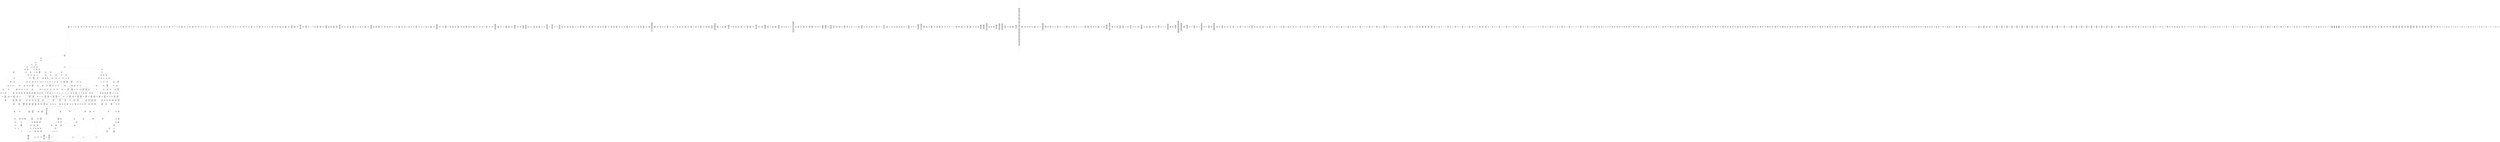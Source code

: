/* Generated by GvGen v.1.0 (https://www.github.com/stricaud/gvgen) */

digraph G {
compound=true;
   node1 [label="[anywhere]"];
   node2 [label="# 0x0
PUSHX Data
PUSHX Data
MSTORE
PUSHX LogicData
CALLDATASIZE
LT
PUSHX Data
JUMPI
"];
   node3 [label="# 0xd
PUSHX Data
CALLDATALOAD
PUSHX BitData
SHR
PUSHX LogicData
GT
PUSHX Data
JUMPI
"];
   node4 [label="# 0x1e
PUSHX LogicData
GT
PUSHX Data
JUMPI
"];
   node5 [label="# 0x29
PUSHX LogicData
GT
PUSHX Data
JUMPI
"];
   node6 [label="# 0x34
PUSHX LogicData
EQ
PUSHX Data
JUMPI
"];
   node7 [label="# 0x3f
PUSHX LogicData
EQ
PUSHX Data
JUMPI
"];
   node8 [label="# 0x4a
PUSHX LogicData
EQ
PUSHX Data
JUMPI
"];
   node9 [label="# 0x55
PUSHX LogicData
EQ
PUSHX Data
JUMPI
"];
   node10 [label="# 0x60
PUSHX LogicData
EQ
PUSHX Data
JUMPI
"];
   node11 [label="# 0x6b
PUSHX LogicData
EQ
PUSHX Data
JUMPI
"];
   node12 [label="# 0x76
PUSHX Data
JUMP
"];
   node13 [label="# 0x7a
JUMPDEST
PUSHX LogicData
EQ
PUSHX Data
JUMPI
"];
   node14 [label="# 0x86
PUSHX LogicData
EQ
PUSHX Data
JUMPI
"];
   node15 [label="# 0x91
PUSHX LogicData
EQ
PUSHX Data
JUMPI
"];
   node16 [label="# 0x9c
PUSHX LogicData
EQ
PUSHX Data
JUMPI
"];
   node17 [label="# 0xa7
PUSHX LogicData
EQ
PUSHX Data
JUMPI
"];
   node18 [label="# 0xb2
PUSHX Data
JUMP
"];
   node19 [label="# 0xb6
JUMPDEST
PUSHX LogicData
GT
PUSHX Data
JUMPI
"];
   node20 [label="# 0xc2
PUSHX LogicData
EQ
PUSHX Data
JUMPI
"];
   node21 [label="# 0xcd
PUSHX LogicData
EQ
PUSHX Data
JUMPI
"];
   node22 [label="# 0xd8
PUSHX LogicData
EQ
PUSHX Data
JUMPI
"];
   node23 [label="# 0xe3
PUSHX LogicData
EQ
PUSHX Data
JUMPI
"];
   node24 [label="# 0xee
PUSHX LogicData
EQ
PUSHX Data
JUMPI
"];
   node25 [label="# 0xf9
PUSHX Data
JUMP
"];
   node26 [label="# 0xfd
JUMPDEST
PUSHX LogicData
EQ
PUSHX Data
JUMPI
"];
   node27 [label="# 0x109
PUSHX LogicData
EQ
PUSHX Data
JUMPI
"];
   node28 [label="# 0x114
PUSHX LogicData
EQ
PUSHX Data
JUMPI
"];
   node29 [label="# 0x11f
PUSHX LogicData
EQ
PUSHX Data
JUMPI
"];
   node30 [label="# 0x12a
PUSHX LogicData
EQ
PUSHX Data
JUMPI
"];
   node31 [label="# 0x135
PUSHX Data
JUMP
"];
   node32 [label="# 0x139
JUMPDEST
PUSHX LogicData
GT
PUSHX Data
JUMPI
"];
   node33 [label="# 0x145
PUSHX LogicData
GT
PUSHX Data
JUMPI
"];
   node34 [label="# 0x150
PUSHX LogicData
EQ
PUSHX Data
JUMPI
"];
   node35 [label="# 0x15b
PUSHX LogicData
EQ
PUSHX Data
JUMPI
"];
   node36 [label="# 0x166
PUSHX LogicData
EQ
PUSHX Data
JUMPI
"];
   node37 [label="# 0x171
PUSHX LogicData
EQ
PUSHX Data
JUMPI
"];
   node38 [label="# 0x17c
PUSHX LogicData
EQ
PUSHX Data
JUMPI
"];
   node39 [label="# 0x187
PUSHX LogicData
EQ
PUSHX Data
JUMPI
"];
   node40 [label="# 0x192
PUSHX Data
JUMP
"];
   node41 [label="# 0x196
JUMPDEST
PUSHX LogicData
EQ
PUSHX Data
JUMPI
"];
   node42 [label="# 0x1a2
PUSHX LogicData
EQ
PUSHX Data
JUMPI
"];
   node43 [label="# 0x1ad
PUSHX LogicData
EQ
PUSHX Data
JUMPI
"];
   node44 [label="# 0x1b8
PUSHX LogicData
EQ
PUSHX Data
JUMPI
"];
   node45 [label="# 0x1c3
PUSHX LogicData
EQ
PUSHX Data
JUMPI
"];
   node46 [label="# 0x1ce
PUSHX Data
JUMP
"];
   node47 [label="# 0x1d2
JUMPDEST
PUSHX LogicData
GT
PUSHX Data
JUMPI
"];
   node48 [label="# 0x1de
PUSHX LogicData
EQ
PUSHX Data
JUMPI
"];
   node49 [label="# 0x1e9
PUSHX LogicData
EQ
PUSHX Data
JUMPI
"];
   node50 [label="# 0x1f4
PUSHX LogicData
EQ
PUSHX Data
JUMPI
"];
   node51 [label="# 0x1ff
PUSHX LogicData
EQ
PUSHX Data
JUMPI
"];
   node52 [label="# 0x20a
PUSHX LogicData
EQ
PUSHX Data
JUMPI
"];
   node53 [label="# 0x215
PUSHX Data
JUMP
"];
   node54 [label="# 0x219
JUMPDEST
PUSHX LogicData
EQ
PUSHX Data
JUMPI
"];
   node55 [label="# 0x225
PUSHX LogicData
EQ
PUSHX Data
JUMPI
"];
   node56 [label="# 0x230
PUSHX LogicData
EQ
PUSHX Data
JUMPI
"];
   node57 [label="# 0x23b
PUSHX LogicData
EQ
PUSHX Data
JUMPI
"];
   node58 [label="# 0x246
PUSHX LogicData
EQ
PUSHX Data
JUMPI
"];
   node59 [label="# 0x251
JUMPDEST
PUSHX Data
REVERT
"];
   node60 [label="# 0x256
JUMPDEST
CALLVALUE
ISZERO
PUSHX Data
JUMPI
"];
   node61 [label="# 0x25e
PUSHX Data
REVERT
"];
   node62 [label="# 0x262
JUMPDEST
PUSHX Data
PUSHX ArithData
CALLDATASIZE
SUB
ADD
PUSHX Data
PUSHX Data
JUMP
"];
   node63 [label="# 0x278
JUMPDEST
PUSHX Data
JUMP
"];
   node64 [label="# 0x27d
JUMPDEST
STOP
"];
   node65 [label="# 0x27f
JUMPDEST
CALLVALUE
ISZERO
PUSHX Data
JUMPI
"];
   node66 [label="# 0x287
PUSHX Data
REVERT
"];
   node67 [label="# 0x28b
JUMPDEST
PUSHX Data
PUSHX ArithData
CALLDATASIZE
SUB
ADD
PUSHX Data
PUSHX Data
JUMP
"];
   node68 [label="# 0x2a1
JUMPDEST
PUSHX Data
JUMP
"];
   node69 [label="# 0x2a6
JUMPDEST
PUSHX MemData
MLOAD
PUSHX Data
PUSHX Data
JUMP
"];
   node70 [label="# 0x2b3
JUMPDEST
PUSHX MemData
MLOAD
SUB
RETURN
"];
   node71 [label="# 0x2bc
JUMPDEST
CALLVALUE
ISZERO
PUSHX Data
JUMPI
"];
   node72 [label="# 0x2c4
PUSHX Data
REVERT
"];
   node73 [label="# 0x2c8
JUMPDEST
PUSHX Data
PUSHX ArithData
CALLDATASIZE
SUB
ADD
PUSHX Data
PUSHX Data
JUMP
"];
   node74 [label="# 0x2de
JUMPDEST
PUSHX Data
JUMP
"];
   node75 [label="# 0x2e3
JUMPDEST
PUSHX MemData
MLOAD
PUSHX Data
PUSHX Data
JUMP
"];
   node76 [label="# 0x2f0
JUMPDEST
PUSHX MemData
MLOAD
SUB
RETURN
"];
   node77 [label="# 0x2f9
JUMPDEST
CALLVALUE
ISZERO
PUSHX Data
JUMPI
"];
   node78 [label="# 0x301
PUSHX Data
REVERT
"];
   node79 [label="# 0x305
JUMPDEST
PUSHX Data
PUSHX Data
JUMP
"];
   node80 [label="# 0x30e
JUMPDEST
PUSHX MemData
MLOAD
PUSHX Data
PUSHX Data
JUMP
"];
   node81 [label="# 0x31b
JUMPDEST
PUSHX MemData
MLOAD
SUB
RETURN
"];
   node82 [label="# 0x324
JUMPDEST
CALLVALUE
ISZERO
PUSHX Data
JUMPI
"];
   node83 [label="# 0x32c
PUSHX Data
REVERT
"];
   node84 [label="# 0x330
JUMPDEST
PUSHX Data
PUSHX ArithData
CALLDATASIZE
SUB
ADD
PUSHX Data
PUSHX Data
JUMP
"];
   node85 [label="# 0x346
JUMPDEST
PUSHX Data
JUMP
"];
   node86 [label="# 0x34b
JUMPDEST
PUSHX MemData
MLOAD
PUSHX Data
PUSHX Data
JUMP
"];
   node87 [label="# 0x358
JUMPDEST
PUSHX MemData
MLOAD
SUB
RETURN
"];
   node88 [label="# 0x361
JUMPDEST
CALLVALUE
ISZERO
PUSHX Data
JUMPI
"];
   node89 [label="# 0x369
PUSHX Data
REVERT
"];
   node90 [label="# 0x36d
JUMPDEST
PUSHX Data
PUSHX ArithData
CALLDATASIZE
SUB
ADD
PUSHX Data
PUSHX Data
JUMP
"];
   node91 [label="# 0x383
JUMPDEST
PUSHX Data
JUMP
"];
   node92 [label="# 0x388
JUMPDEST
STOP
"];
   node93 [label="# 0x38a
JUMPDEST
CALLVALUE
ISZERO
PUSHX Data
JUMPI
"];
   node94 [label="# 0x392
PUSHX Data
REVERT
"];
   node95 [label="# 0x396
JUMPDEST
PUSHX Data
PUSHX Data
JUMP
"];
   node96 [label="# 0x39f
JUMPDEST
PUSHX MemData
MLOAD
PUSHX Data
PUSHX Data
JUMP
"];
   node97 [label="# 0x3ac
JUMPDEST
PUSHX MemData
MLOAD
SUB
RETURN
"];
   node98 [label="# 0x3b5
JUMPDEST
CALLVALUE
ISZERO
PUSHX Data
JUMPI
"];
   node99 [label="# 0x3bd
PUSHX Data
REVERT
"];
   node100 [label="# 0x3c1
JUMPDEST
PUSHX Data
PUSHX Data
JUMP
"];
   node101 [label="# 0x3ca
JUMPDEST
PUSHX MemData
MLOAD
PUSHX Data
PUSHX Data
JUMP
"];
   node102 [label="# 0x3d7
JUMPDEST
PUSHX MemData
MLOAD
SUB
RETURN
"];
   node103 [label="# 0x3e0
JUMPDEST
CALLVALUE
ISZERO
PUSHX Data
JUMPI
"];
   node104 [label="# 0x3e8
PUSHX Data
REVERT
"];
   node105 [label="# 0x3ec
JUMPDEST
PUSHX Data
PUSHX ArithData
CALLDATASIZE
SUB
ADD
PUSHX Data
PUSHX Data
JUMP
"];
   node106 [label="# 0x402
JUMPDEST
PUSHX Data
JUMP
"];
   node107 [label="# 0x407
JUMPDEST
STOP
"];
   node108 [label="# 0x409
JUMPDEST
CALLVALUE
ISZERO
PUSHX Data
JUMPI
"];
   node109 [label="# 0x411
PUSHX Data
REVERT
"];
   node110 [label="# 0x415
JUMPDEST
PUSHX Data
PUSHX ArithData
CALLDATASIZE
SUB
ADD
PUSHX Data
PUSHX Data
JUMP
"];
   node111 [label="# 0x42b
JUMPDEST
PUSHX Data
JUMP
"];
   node112 [label="# 0x430
JUMPDEST
PUSHX MemData
MLOAD
PUSHX Data
PUSHX Data
JUMP
"];
   node113 [label="# 0x43d
JUMPDEST
PUSHX MemData
MLOAD
SUB
RETURN
"];
   node114 [label="# 0x446
JUMPDEST
CALLVALUE
ISZERO
PUSHX Data
JUMPI
"];
   node115 [label="# 0x44e
PUSHX Data
REVERT
"];
   node116 [label="# 0x452
JUMPDEST
PUSHX Data
PUSHX Data
JUMP
"];
   node117 [label="# 0x45b
JUMPDEST
PUSHX MemData
MLOAD
PUSHX Data
PUSHX Data
JUMP
"];
   node118 [label="# 0x468
JUMPDEST
PUSHX MemData
MLOAD
SUB
RETURN
"];
   node119 [label="# 0x471
JUMPDEST
CALLVALUE
ISZERO
PUSHX Data
JUMPI
"];
   node120 [label="# 0x479
PUSHX Data
REVERT
"];
   node121 [label="# 0x47d
JUMPDEST
PUSHX Data
PUSHX Data
JUMP
"];
   node122 [label="# 0x486
JUMPDEST
STOP
"];
   node123 [label="# 0x488
JUMPDEST
CALLVALUE
ISZERO
PUSHX Data
JUMPI
"];
   node124 [label="# 0x490
PUSHX Data
REVERT
"];
   node125 [label="# 0x494
JUMPDEST
PUSHX Data
PUSHX ArithData
CALLDATASIZE
SUB
ADD
PUSHX Data
PUSHX Data
JUMP
"];
   node126 [label="# 0x4aa
JUMPDEST
PUSHX Data
JUMP
"];
   node127 [label="# 0x4af
JUMPDEST
STOP
"];
   node128 [label="# 0x4b1
JUMPDEST
CALLVALUE
ISZERO
PUSHX Data
JUMPI
"];
   node129 [label="# 0x4b9
PUSHX Data
REVERT
"];
   node130 [label="# 0x4bd
JUMPDEST
PUSHX Data
PUSHX ArithData
CALLDATASIZE
SUB
ADD
PUSHX Data
PUSHX Data
JUMP
"];
   node131 [label="# 0x4d3
JUMPDEST
PUSHX Data
JUMP
"];
   node132 [label="# 0x4d8
JUMPDEST
STOP
"];
   node133 [label="# 0x4da
JUMPDEST
CALLVALUE
ISZERO
PUSHX Data
JUMPI
"];
   node134 [label="# 0x4e2
PUSHX Data
REVERT
"];
   node135 [label="# 0x4e6
JUMPDEST
PUSHX Data
PUSHX ArithData
CALLDATASIZE
SUB
ADD
PUSHX Data
PUSHX Data
JUMP
"];
   node136 [label="# 0x4fc
JUMPDEST
PUSHX Data
JUMP
"];
   node137 [label="# 0x501
JUMPDEST
PUSHX MemData
MLOAD
PUSHX Data
PUSHX Data
JUMP
"];
   node138 [label="# 0x50e
JUMPDEST
PUSHX MemData
MLOAD
SUB
RETURN
"];
   node139 [label="# 0x517
JUMPDEST
CALLVALUE
ISZERO
PUSHX Data
JUMPI
"];
   node140 [label="# 0x51f
PUSHX Data
REVERT
"];
   node141 [label="# 0x523
JUMPDEST
PUSHX Data
PUSHX Data
JUMP
"];
   node142 [label="# 0x52c
JUMPDEST
PUSHX MemData
MLOAD
PUSHX Data
PUSHX Data
JUMP
"];
   node143 [label="# 0x539
JUMPDEST
PUSHX MemData
MLOAD
SUB
RETURN
"];
   node144 [label="# 0x542
JUMPDEST
CALLVALUE
ISZERO
PUSHX Data
JUMPI
"];
   node145 [label="# 0x54a
PUSHX Data
REVERT
"];
   node146 [label="# 0x54e
JUMPDEST
PUSHX Data
PUSHX Data
JUMP
"];
   node147 [label="# 0x557
JUMPDEST
STOP
"];
   node148 [label="# 0x559
JUMPDEST
CALLVALUE
ISZERO
PUSHX Data
JUMPI
"];
   node149 [label="# 0x561
PUSHX Data
REVERT
"];
   node150 [label="# 0x565
JUMPDEST
PUSHX Data
PUSHX ArithData
CALLDATASIZE
SUB
ADD
PUSHX Data
PUSHX Data
JUMP
"];
   node151 [label="# 0x57b
JUMPDEST
PUSHX Data
JUMP
"];
   node152 [label="# 0x580
JUMPDEST
PUSHX MemData
MLOAD
PUSHX Data
PUSHX Data
JUMP
"];
   node153 [label="# 0x58d
JUMPDEST
PUSHX MemData
MLOAD
SUB
RETURN
"];
   node154 [label="# 0x596
JUMPDEST
CALLVALUE
ISZERO
PUSHX Data
JUMPI
"];
   node155 [label="# 0x59e
PUSHX Data
REVERT
"];
   node156 [label="# 0x5a2
JUMPDEST
PUSHX Data
PUSHX Data
JUMP
"];
   node157 [label="# 0x5ab
JUMPDEST
PUSHX MemData
MLOAD
PUSHX Data
PUSHX Data
JUMP
"];
   node158 [label="# 0x5b8
JUMPDEST
PUSHX MemData
MLOAD
SUB
RETURN
"];
   node159 [label="# 0x5c1
JUMPDEST
CALLVALUE
ISZERO
PUSHX Data
JUMPI
"];
   node160 [label="# 0x5c9
PUSHX Data
REVERT
"];
   node161 [label="# 0x5cd
JUMPDEST
PUSHX Data
PUSHX ArithData
CALLDATASIZE
SUB
ADD
PUSHX Data
PUSHX Data
JUMP
"];
   node162 [label="# 0x5e3
JUMPDEST
PUSHX Data
JUMP
"];
   node163 [label="# 0x5e8
JUMPDEST
PUSHX MemData
MLOAD
PUSHX Data
PUSHX Data
JUMP
"];
   node164 [label="# 0x5f5
JUMPDEST
PUSHX MemData
MLOAD
SUB
RETURN
"];
   node165 [label="# 0x5fe
JUMPDEST
CALLVALUE
ISZERO
PUSHX Data
JUMPI
"];
   node166 [label="# 0x606
PUSHX Data
REVERT
"];
   node167 [label="# 0x60a
JUMPDEST
PUSHX Data
PUSHX Data
JUMP
"];
   node168 [label="# 0x613
JUMPDEST
STOP
"];
   node169 [label="# 0x615
JUMPDEST
CALLVALUE
ISZERO
PUSHX Data
JUMPI
"];
   node170 [label="# 0x61d
PUSHX Data
REVERT
"];
   node171 [label="# 0x621
JUMPDEST
PUSHX Data
PUSHX Data
JUMP
"];
   node172 [label="# 0x62a
JUMPDEST
STOP
"];
   node173 [label="# 0x62c
JUMPDEST
CALLVALUE
ISZERO
PUSHX Data
JUMPI
"];
   node174 [label="# 0x634
PUSHX Data
REVERT
"];
   node175 [label="# 0x638
JUMPDEST
PUSHX Data
PUSHX ArithData
CALLDATASIZE
SUB
ADD
PUSHX Data
PUSHX Data
JUMP
"];
   node176 [label="# 0x64e
JUMPDEST
PUSHX Data
JUMP
"];
   node177 [label="# 0x653
JUMPDEST
PUSHX MemData
MLOAD
PUSHX Data
PUSHX Data
JUMP
"];
   node178 [label="# 0x660
JUMPDEST
PUSHX MemData
MLOAD
SUB
RETURN
"];
   node179 [label="# 0x669
JUMPDEST
CALLVALUE
ISZERO
PUSHX Data
JUMPI
"];
   node180 [label="# 0x671
PUSHX Data
REVERT
"];
   node181 [label="# 0x675
JUMPDEST
PUSHX Data
PUSHX Data
JUMP
"];
   node182 [label="# 0x67e
JUMPDEST
STOP
"];
   node183 [label="# 0x680
JUMPDEST
CALLVALUE
ISZERO
PUSHX Data
JUMPI
"];
   node184 [label="# 0x688
PUSHX Data
REVERT
"];
   node185 [label="# 0x68c
JUMPDEST
PUSHX Data
PUSHX Data
JUMP
"];
   node186 [label="# 0x695
JUMPDEST
PUSHX MemData
MLOAD
PUSHX Data
PUSHX Data
JUMP
"];
   node187 [label="# 0x6a2
JUMPDEST
PUSHX MemData
MLOAD
SUB
RETURN
"];
   node188 [label="# 0x6ab
JUMPDEST
CALLVALUE
ISZERO
PUSHX Data
JUMPI
"];
   node189 [label="# 0x6b3
PUSHX Data
REVERT
"];
   node190 [label="# 0x6b7
JUMPDEST
PUSHX Data
PUSHX Data
JUMP
"];
   node191 [label="# 0x6c0
JUMPDEST
PUSHX MemData
MLOAD
PUSHX Data
PUSHX Data
JUMP
"];
   node192 [label="# 0x6cd
JUMPDEST
PUSHX MemData
MLOAD
SUB
RETURN
"];
   node193 [label="# 0x6d6
JUMPDEST
CALLVALUE
ISZERO
PUSHX Data
JUMPI
"];
   node194 [label="# 0x6de
PUSHX Data
REVERT
"];
   node195 [label="# 0x6e2
JUMPDEST
PUSHX Data
PUSHX Data
JUMP
"];
   node196 [label="# 0x6eb
JUMPDEST
PUSHX MemData
MLOAD
PUSHX Data
PUSHX Data
JUMP
"];
   node197 [label="# 0x6f8
JUMPDEST
PUSHX MemData
MLOAD
SUB
RETURN
"];
   node198 [label="# 0x701
JUMPDEST
PUSHX Data
PUSHX ArithData
CALLDATASIZE
SUB
ADD
PUSHX Data
PUSHX Data
JUMP
"];
   node199 [label="# 0x716
JUMPDEST
PUSHX Data
JUMP
"];
   node200 [label="# 0x71b
JUMPDEST
STOP
"];
   node201 [label="# 0x71d
JUMPDEST
CALLVALUE
ISZERO
PUSHX Data
JUMPI
"];
   node202 [label="# 0x725
PUSHX Data
REVERT
"];
   node203 [label="# 0x729
JUMPDEST
PUSHX Data
PUSHX ArithData
CALLDATASIZE
SUB
ADD
PUSHX Data
PUSHX Data
JUMP
"];
   node204 [label="# 0x73f
JUMPDEST
PUSHX Data
JUMP
"];
   node205 [label="# 0x744
JUMPDEST
STOP
"];
   node206 [label="# 0x746
JUMPDEST
CALLVALUE
ISZERO
PUSHX Data
JUMPI
"];
   node207 [label="# 0x74e
PUSHX Data
REVERT
"];
   node208 [label="# 0x752
JUMPDEST
PUSHX Data
PUSHX Data
JUMP
"];
   node209 [label="# 0x75b
JUMPDEST
PUSHX MemData
MLOAD
PUSHX Data
PUSHX Data
JUMP
"];
   node210 [label="# 0x768
JUMPDEST
PUSHX MemData
MLOAD
SUB
RETURN
"];
   node211 [label="# 0x771
JUMPDEST
CALLVALUE
ISZERO
PUSHX Data
JUMPI
"];
   node212 [label="# 0x779
PUSHX Data
REVERT
"];
   node213 [label="# 0x77d
JUMPDEST
PUSHX Data
PUSHX ArithData
CALLDATASIZE
SUB
ADD
PUSHX Data
PUSHX Data
JUMP
"];
   node214 [label="# 0x793
JUMPDEST
PUSHX Data
JUMP
"];
   node215 [label="# 0x798
JUMPDEST
STOP
"];
   node216 [label="# 0x79a
JUMPDEST
CALLVALUE
ISZERO
PUSHX Data
JUMPI
"];
   node217 [label="# 0x7a2
PUSHX Data
REVERT
"];
   node218 [label="# 0x7a6
JUMPDEST
PUSHX Data
PUSHX ArithData
CALLDATASIZE
SUB
ADD
PUSHX Data
PUSHX Data
JUMP
"];
   node219 [label="# 0x7bc
JUMPDEST
PUSHX Data
JUMP
"];
   node220 [label="# 0x7c1
JUMPDEST
STOP
"];
   node221 [label="# 0x7c3
JUMPDEST
CALLVALUE
ISZERO
PUSHX Data
JUMPI
"];
   node222 [label="# 0x7cb
PUSHX Data
REVERT
"];
   node223 [label="# 0x7cf
JUMPDEST
PUSHX Data
PUSHX Data
JUMP
"];
   node224 [label="# 0x7d8
JUMPDEST
PUSHX MemData
MLOAD
PUSHX Data
PUSHX Data
JUMP
"];
   node225 [label="# 0x7e5
JUMPDEST
PUSHX MemData
MLOAD
SUB
RETURN
"];
   node226 [label="# 0x7ee
JUMPDEST
CALLVALUE
ISZERO
PUSHX Data
JUMPI
"];
   node227 [label="# 0x7f6
PUSHX Data
REVERT
"];
   node228 [label="# 0x7fa
JUMPDEST
PUSHX Data
PUSHX ArithData
CALLDATASIZE
SUB
ADD
PUSHX Data
PUSHX Data
JUMP
"];
   node229 [label="# 0x810
JUMPDEST
PUSHX Data
JUMP
"];
   node230 [label="# 0x815
JUMPDEST
PUSHX MemData
MLOAD
PUSHX Data
PUSHX Data
JUMP
"];
   node231 [label="# 0x822
JUMPDEST
PUSHX MemData
MLOAD
SUB
RETURN
"];
   node232 [label="# 0x82b
JUMPDEST
CALLVALUE
ISZERO
PUSHX Data
JUMPI
"];
   node233 [label="# 0x833
PUSHX Data
REVERT
"];
   node234 [label="# 0x837
JUMPDEST
PUSHX Data
PUSHX Data
JUMP
"];
   node235 [label="# 0x840
JUMPDEST
PUSHX MemData
MLOAD
PUSHX Data
PUSHX Data
JUMP
"];
   node236 [label="# 0x84d
JUMPDEST
PUSHX MemData
MLOAD
SUB
RETURN
"];
   node237 [label="# 0x856
JUMPDEST
CALLVALUE
ISZERO
PUSHX Data
JUMPI
"];
   node238 [label="# 0x85e
PUSHX Data
REVERT
"];
   node239 [label="# 0x862
JUMPDEST
PUSHX Data
PUSHX ArithData
CALLDATASIZE
SUB
ADD
PUSHX Data
PUSHX Data
JUMP
"];
   node240 [label="# 0x878
JUMPDEST
PUSHX Data
JUMP
"];
   node241 [label="# 0x87d
JUMPDEST
STOP
"];
   node242 [label="# 0x87f
JUMPDEST
CALLVALUE
ISZERO
PUSHX Data
JUMPI
"];
   node243 [label="# 0x887
PUSHX Data
REVERT
"];
   node244 [label="# 0x88b
JUMPDEST
PUSHX Data
PUSHX Data
JUMP
"];
   node245 [label="# 0x894
JUMPDEST
PUSHX MemData
MLOAD
PUSHX Data
PUSHX Data
JUMP
"];
   node246 [label="# 0x8a1
JUMPDEST
PUSHX MemData
MLOAD
SUB
RETURN
"];
   node247 [label="# 0x8aa
JUMPDEST
CALLVALUE
ISZERO
PUSHX Data
JUMPI
"];
   node248 [label="# 0x8b2
PUSHX Data
REVERT
"];
   node249 [label="# 0x8b6
JUMPDEST
PUSHX Data
PUSHX Data
JUMP
"];
   node250 [label="# 0x8bf
JUMPDEST
PUSHX MemData
MLOAD
PUSHX Data
PUSHX Data
JUMP
"];
   node251 [label="# 0x8cc
JUMPDEST
PUSHX MemData
MLOAD
SUB
RETURN
"];
   node252 [label="# 0x8d5
JUMPDEST
CALLVALUE
ISZERO
PUSHX Data
JUMPI
"];
   node253 [label="# 0x8dd
PUSHX Data
REVERT
"];
   node254 [label="# 0x8e1
JUMPDEST
PUSHX Data
PUSHX ArithData
CALLDATASIZE
SUB
ADD
PUSHX Data
PUSHX Data
JUMP
"];
   node255 [label="# 0x8f7
JUMPDEST
PUSHX Data
JUMP
"];
   node256 [label="# 0x8fc
JUMPDEST
PUSHX MemData
MLOAD
PUSHX Data
PUSHX Data
JUMP
"];
   node257 [label="# 0x909
JUMPDEST
PUSHX MemData
MLOAD
SUB
RETURN
"];
   node258 [label="# 0x912
JUMPDEST
CALLVALUE
ISZERO
PUSHX Data
JUMPI
"];
   node259 [label="# 0x91a
PUSHX Data
REVERT
"];
   node260 [label="# 0x91e
JUMPDEST
PUSHX Data
PUSHX ArithData
CALLDATASIZE
SUB
ADD
PUSHX Data
PUSHX Data
JUMP
"];
   node261 [label="# 0x934
JUMPDEST
PUSHX Data
JUMP
"];
   node262 [label="# 0x939
JUMPDEST
PUSHX MemData
MLOAD
PUSHX Data
PUSHX Data
JUMP
"];
   node263 [label="# 0x94a
JUMPDEST
PUSHX MemData
MLOAD
SUB
RETURN
"];
   node264 [label="# 0x953
JUMPDEST
CALLVALUE
ISZERO
PUSHX Data
JUMPI
"];
   node265 [label="# 0x95b
PUSHX Data
REVERT
"];
   node266 [label="# 0x95f
JUMPDEST
PUSHX Data
PUSHX ArithData
CALLDATASIZE
SUB
ADD
PUSHX Data
PUSHX Data
JUMP
"];
   node267 [label="# 0x975
JUMPDEST
PUSHX Data
JUMP
"];
   node268 [label="# 0x97a
JUMPDEST
STOP
"];
   node269 [label="# 0x97c
JUMPDEST
CALLVALUE
ISZERO
PUSHX Data
JUMPI
"];
   node270 [label="# 0x984
PUSHX Data
REVERT
"];
   node271 [label="# 0x988
JUMPDEST
PUSHX Data
PUSHX ArithData
CALLDATASIZE
SUB
ADD
PUSHX Data
PUSHX Data
JUMP
"];
   node272 [label="# 0x99e
JUMPDEST
PUSHX Data
JUMP
"];
   node273 [label="# 0x9a3
JUMPDEST
PUSHX MemData
MLOAD
PUSHX Data
PUSHX Data
JUMP
"];
   node274 [label="# 0x9b0
JUMPDEST
PUSHX MemData
MLOAD
SUB
RETURN
"];
   node275 [label="# 0x9b9
JUMPDEST
PUSHX Data
PUSHX Data
JUMP
"];
   node276 [label="# 0x9c1
JUMPDEST
PUSHX BitData
AND
PUSHX Data
PUSHX Data
JUMP
"];
   node277 [label="# 0x9df
JUMPDEST
PUSHX BitData
AND
EQ
PUSHX Data
JUMPI
"];
   node278 [label="# 0x9fb
PUSHX MemData
MLOAD
PUSHX Data
MSTORE
PUSHX ArithData
ADD
PUSHX Data
PUSHX Data
JUMP
"];
   node279 [label="# 0xa2c
JUMPDEST
PUSHX MemData
MLOAD
SUB
REVERT
"];
   node280 [label="# 0xa35
JUMPDEST
PUSHX StorData
PUSHX ArithData
SLOAD
PUSHX ArithData
EXP
DIV
PUSHX BitData
AND
ISZERO
PUSHX Data
JUMPI
"];
   node281 [label="# 0xa4b
PUSHX MemData
MLOAD
PUSHX Data
MSTORE
PUSHX ArithData
ADD
PUSHX Data
PUSHX Data
JUMP
"];
   node282 [label="# 0xa7c
JUMPDEST
PUSHX MemData
MLOAD
SUB
REVERT
"];
   node283 [label="# 0xa85
JUMPDEST
PUSHX StorData
PUSHX ArithData
PUSHX ArithData
EXP
SLOAD
PUSHX ArithData
MUL
NOT
AND
PUSHX BitData
AND
MUL
OR
SSTORE
PUSHX Data
PUSHX MemData
MLOAD
PUSHX Data
PUSHX Data
JUMP
"];
   node284 [label="# 0xaf5
JUMPDEST
PUSHX MemData
MLOAD
SUB
LOGX
JUMP
"];
   node285 [label="# 0xb00
JUMPDEST
PUSHX Data
PUSHX BitData
PUSHX BitData
NOT
AND
PUSHX BitData
NOT
AND
EQ
PUSHX Data
JUMPI
"];
   node286 [label="# 0xb69
PUSHX Data
PUSHX Data
JUMP
"];
   node287 [label="# 0xb72
JUMPDEST
"];
   node288 [label="# 0xb73
JUMPDEST
JUMP
"];
   node289 [label="# 0xb7a
JUMPDEST
PUSHX Data
PUSHX Data
PUSHX Data
JUMP
"];
   node290 [label="# 0xb85
JUMPDEST
PUSHX BitData
AND
CALLER
PUSHX BitData
AND
EQ
PUSHX Data
JUMPI
"];
   node291 [label="# 0xbb8
PUSHX MemData
MLOAD
PUSHX Data
MSTORE
PUSHX ArithData
ADD
PUSHX Data
PUSHX Data
JUMP
"];
   node292 [label="# 0xbe9
JUMPDEST
PUSHX MemData
MLOAD
SUB
REVERT
"];
   node293 [label="# 0xbf2
JUMPDEST
PUSHX Data
PUSHX ArithData
MSTORE
PUSHX ArithData
ADD
MSTORE
PUSHX ArithData
ADD
PUSHX Data
SHA3
PUSHX Data
PUSHX Data
JUMP
"];
   node294 [label="# 0xc14
JUMPDEST
PUSHX Data
PUSHX Data
PUSHX Data
JUMP
"];
   node295 [label="# 0xc20
JUMPDEST
PUSHX Data
PUSHX Data
PUSHX Data
JUMP
"];
   node296 [label="# 0xc2d
JUMPDEST
PUSHX MemData
MLOAD
PUSHX ArithData
ADD
PUSHX Data
PUSHX Data
JUMP
"];
   node297 [label="# 0xc3d
JUMPDEST
PUSHX MemData
MLOAD
PUSHX ArithData
SUB
SUB
MSTORE
PUSHX Data
MSTORE
JUMP
"];
   node298 [label="# 0xc5a
JUMPDEST
PUSHX Data
PUSHX StorData
SLOAD
PUSHX Data
PUSHX Data
JUMP
"];
   node299 [label="# 0xc69
JUMPDEST
PUSHX ArithData
ADD
PUSHX ArithData
DIV
MUL
PUSHX ArithData
ADD
PUSHX MemData
MLOAD
ADD
PUSHX Data
MSTORE
MSTORE
PUSHX ArithData
ADD
SLOAD
PUSHX Data
PUSHX Data
JUMP
"];
   node300 [label="# 0xc95
JUMPDEST
ISZERO
PUSHX Data
JUMPI
"];
   node301 [label="# 0xc9c
PUSHX LogicData
LT
PUSHX Data
JUMPI
"];
   node302 [label="# 0xca4
PUSHX ArithData
SLOAD
DIV
MUL
MSTORE
PUSHX ArithData
ADD
PUSHX Data
JUMP
"];
   node303 [label="# 0xcb7
JUMPDEST
ADD
PUSHX Data
MSTORE
PUSHX Data
PUSHX Data
SHA3
"];
   node304 [label="# 0xcc5
JUMPDEST
SLOAD
MSTORE
PUSHX ArithData
ADD
PUSHX ArithData
ADD
GT
PUSHX Data
JUMPI
"];
   node305 [label="# 0xcd9
SUB
PUSHX BitData
AND
ADD
"];
   node306 [label="# 0xce2
JUMPDEST
JUMP
"];
   node307 [label="# 0xcec
JUMPDEST
PUSHX Data
PUSHX Data
PUSHX Data
JUMP
"];
   node308 [label="# 0xcf7
JUMPDEST
PUSHX Data
JUMPI
"];
   node309 [label="# 0xcfc
PUSHX MemData
MLOAD
PUSHX Data
MSTORE
PUSHX ArithData
ADD
PUSHX Data
PUSHX Data
JUMP
"];
   node310 [label="# 0xd2d
JUMPDEST
PUSHX MemData
MLOAD
SUB
REVERT
"];
   node311 [label="# 0xd36
JUMPDEST
PUSHX Data
PUSHX ArithData
MSTORE
PUSHX ArithData
ADD
MSTORE
PUSHX ArithData
ADD
PUSHX Data
SHA3
PUSHX ArithData
SLOAD
PUSHX ArithData
EXP
DIV
PUSHX BitData
AND
JUMP
"];
   node312 [label="# 0xd71
JUMPDEST
PUSHX Data
PUSHX Data
PUSHX Data
JUMP
"];
   node313 [label="# 0xd7c
JUMPDEST
PUSHX BitData
AND
PUSHX BitData
AND
EQ
ISZERO
PUSHX Data
JUMPI
"];
   node314 [label="# 0xdb3
PUSHX MemData
MLOAD
PUSHX Data
MSTORE
PUSHX ArithData
ADD
PUSHX Data
PUSHX Data
JUMP
"];
   node315 [label="# 0xde4
JUMPDEST
PUSHX MemData
MLOAD
SUB
REVERT
"];
   node316 [label="# 0xded
JUMPDEST
PUSHX BitData
AND
PUSHX Data
PUSHX Data
JUMP
"];
   node317 [label="# 0xe0c
JUMPDEST
PUSHX BitData
AND
EQ
PUSHX Data
JUMPI
"];
   node318 [label="# 0xe29
PUSHX Data
PUSHX Data
PUSHX Data
JUMP
"];
   node319 [label="# 0xe35
JUMPDEST
PUSHX Data
JUMP
"];
   node320 [label="# 0xe3a
JUMPDEST
"];
   node321 [label="# 0xe3b
JUMPDEST
PUSHX Data
JUMPI
"];
   node322 [label="# 0xe40
PUSHX MemData
MLOAD
PUSHX Data
MSTORE
PUSHX ArithData
ADD
PUSHX Data
PUSHX Data
JUMP
"];
   node323 [label="# 0xe71
JUMPDEST
PUSHX MemData
MLOAD
SUB
REVERT
"];
   node324 [label="# 0xe7a
JUMPDEST
PUSHX Data
PUSHX Data
JUMP
"];
   node325 [label="# 0xe84
JUMPDEST
JUMP
"];
   node326 [label="# 0xe89
JUMPDEST
PUSHX StorData
SLOAD
JUMP
"];
   node327 [label="# 0xe8f
JUMPDEST
PUSHX Data
PUSHX StorData
SLOAD
JUMP
"];
   node328 [label="# 0xe9c
JUMPDEST
PUSHX Data
PUSHX Data
PUSHX Data
JUMP
"];
   node329 [label="# 0xea7
JUMPDEST
PUSHX Data
JUMP
"];
   node330 [label="# 0xead
JUMPDEST
PUSHX Data
JUMPI
"];
   node331 [label="# 0xeb2
PUSHX MemData
MLOAD
PUSHX Data
MSTORE
PUSHX ArithData
ADD
PUSHX Data
PUSHX Data
JUMP
"];
   node332 [label="# 0xee3
JUMPDEST
PUSHX MemData
MLOAD
SUB
REVERT
"];
   node333 [label="# 0xeec
JUMPDEST
PUSHX Data
PUSHX Data
JUMP
"];
   node334 [label="# 0xef7
JUMPDEST
JUMP
"];
   node335 [label="# 0xefc
JUMPDEST
PUSHX Data
PUSHX Data
PUSHX Data
JUMP
"];
   node336 [label="# 0xf07
JUMPDEST
LT
PUSHX Data
JUMPI
"];
   node337 [label="# 0xf0e
PUSHX MemData
MLOAD
PUSHX Data
MSTORE
PUSHX ArithData
ADD
PUSHX Data
PUSHX Data
JUMP
"];
   node338 [label="# 0xf3f
JUMPDEST
PUSHX MemData
MLOAD
SUB
REVERT
"];
   node339 [label="# 0xf48
JUMPDEST
PUSHX Data
PUSHX ArithData
PUSHX BitData
AND
PUSHX BitData
AND
MSTORE
PUSHX ArithData
ADD
MSTORE
PUSHX ArithData
ADD
PUSHX Data
SHA3
PUSHX ArithData
MSTORE
PUSHX ArithData
ADD
MSTORE
PUSHX ArithData
ADD
PUSHX Data
SHA3
SLOAD
JUMP
"];
   node340 [label="# 0xfa1
JUMPDEST
PUSHX StorData
PUSHX ArithData
SLOAD
PUSHX ArithData
EXP
DIV
PUSHX BitData
AND
JUMP
"];
   node341 [label="# 0xfc7
JUMPDEST
PUSHX Data
PUSHX Data
JUMP
"];
   node342 [label="# 0xfcf
JUMPDEST
PUSHX BitData
AND
PUSHX Data
PUSHX Data
JUMP
"];
   node343 [label="# 0xfed
JUMPDEST
PUSHX BitData
AND
EQ
PUSHX Data
JUMPI
"];
   node344 [label="# 0x1009
PUSHX MemData
MLOAD
PUSHX Data
MSTORE
PUSHX ArithData
ADD
PUSHX Data
PUSHX Data
JUMP
"];
   node345 [label="# 0x103a
JUMPDEST
PUSHX MemData
MLOAD
SUB
REVERT
"];
   node346 [label="# 0x1043
JUMPDEST
PUSHX StorData
PUSHX ArithData
SLOAD
PUSHX ArithData
EXP
DIV
PUSHX BitData
AND
ISZERO
PUSHX Data
JUMPI
"];
   node347 [label="# 0x1059
PUSHX MemData
MLOAD
PUSHX Data
MSTORE
PUSHX ArithData
ADD
PUSHX Data
PUSHX Data
JUMP
"];
   node348 [label="# 0x108a
JUMPDEST
PUSHX MemData
MLOAD
SUB
REVERT
"];
   node349 [label="# 0x1093
JUMPDEST
PUSHX LogicData
PUSHX StorData
PUSHX ArithData
PUSHX ArithData
EXP
SLOAD
PUSHX ArithData
MUL
NOT
AND
ISZERO
ISZERO
MUL
OR
SSTORE
PUSHX Data
PUSHX MemData
MLOAD
PUSHX MemData
MLOAD
SUB
LOGX
JUMP
"];
   node350 [label="# 0x10dc
JUMPDEST
PUSHX Data
PUSHX MemData
MLOAD
PUSHX ArithData
ADD
PUSHX Data
MSTORE
PUSHX Data
MSTORE
PUSHX Data
JUMP
"];
   node351 [label="# 0x10f7
JUMPDEST
JUMP
"];
   node352 [label="# 0x10fc
JUMPDEST
PUSHX Data
PUSHX Data
JUMP
"];
   node353 [label="# 0x1104
JUMPDEST
PUSHX BitData
AND
PUSHX Data
PUSHX Data
JUMP
"];
   node354 [label="# 0x1122
JUMPDEST
PUSHX BitData
AND
EQ
PUSHX Data
JUMPI
"];
   node355 [label="# 0x113e
PUSHX MemData
MLOAD
PUSHX Data
MSTORE
PUSHX ArithData
ADD
PUSHX Data
PUSHX Data
JUMP
"];
   node356 [label="# 0x116f
JUMPDEST
PUSHX MemData
MLOAD
SUB
REVERT
"];
   node357 [label="# 0x1178
JUMPDEST
PUSHX Data
PUSHX Data
JUMP
"];
   node358 [label="# 0x1181
JUMPDEST
PUSHX Data
PUSHX MemData
MLOAD
PUSHX MemData
MLOAD
SUB
LOGX
JUMP
"];
   node359 [label="# 0x11b1
JUMPDEST
PUSHX Data
PUSHX Data
PUSHX Data
JUMP
"];
   node360 [label="# 0x11bb
JUMPDEST
LT
PUSHX Data
JUMPI
"];
   node361 [label="# 0x11c2
PUSHX MemData
MLOAD
PUSHX Data
MSTORE
PUSHX ArithData
ADD
PUSHX Data
PUSHX Data
JUMP
"];
   node362 [label="# 0x11f3
JUMPDEST
PUSHX MemData
MLOAD
SUB
REVERT
"];
   node363 [label="# 0x11fc
JUMPDEST
PUSHX StorData
SLOAD
LT
PUSHX Data
JUMPI
"];
   node364 [label="# 0x1208
PUSHX Data
PUSHX Data
JUMP
"];
   node365 [label="# 0x120f
JUMPDEST
"];
   node366 [label="# 0x1210
JUMPDEST
PUSHX Data
MSTORE
PUSHX Data
PUSHX Data
SHA3
ADD
SLOAD
JUMP
"];
   node367 [label="# 0x1222
JUMPDEST
PUSHX StorData
SLOAD
JUMP
"];
   node368 [label="# 0x1228
JUMPDEST
PUSHX Data
PUSHX Data
JUMP
"];
   node369 [label="# 0x1230
JUMPDEST
PUSHX BitData
AND
PUSHX Data
PUSHX Data
JUMP
"];
   node370 [label="# 0x124e
JUMPDEST
PUSHX BitData
AND
EQ
PUSHX Data
JUMPI
"];
   node371 [label="# 0x126a
PUSHX MemData
MLOAD
PUSHX Data
MSTORE
PUSHX ArithData
ADD
PUSHX Data
PUSHX Data
JUMP
"];
   node372 [label="# 0x129b
JUMPDEST
PUSHX MemData
MLOAD
SUB
REVERT
"];
   node373 [label="# 0x12a4
JUMPDEST
PUSHX StorData
PUSHX ArithData
SLOAD
PUSHX ArithData
EXP
DIV
PUSHX BitData
AND
ISZERO
PUSHX Data
JUMPI
"];
   node374 [label="# 0x12ba
PUSHX MemData
MLOAD
PUSHX Data
MSTORE
PUSHX ArithData
ADD
PUSHX Data
PUSHX Data
JUMP
"];
   node375 [label="# 0x12eb
JUMPDEST
PUSHX MemData
MLOAD
SUB
REVERT
"];
   node376 [label="# 0x12f4
JUMPDEST
PUSHX LogicData
PUSHX StorData
PUSHX ArithData
PUSHX ArithData
EXP
SLOAD
PUSHX ArithData
MUL
NOT
AND
ISZERO
ISZERO
MUL
OR
SSTORE
PUSHX Data
PUSHX MemData
MLOAD
PUSHX MemData
MLOAD
SUB
LOGX
JUMP
"];
   node377 [label="# 0x133d
JUMPDEST
PUSHX Data
PUSHX Data
PUSHX ArithData
MSTORE
PUSHX ArithData
ADD
MSTORE
PUSHX ArithData
ADD
PUSHX Data
SHA3
PUSHX ArithData
SLOAD
PUSHX ArithData
EXP
DIV
PUSHX BitData
AND
PUSHX BitData
PUSHX BitData
AND
PUSHX BitData
AND
EQ
ISZERO
PUSHX Data
JUMPI
"];
   node378 [label="# 0x13ac
PUSHX MemData
MLOAD
PUSHX Data
MSTORE
PUSHX ArithData
ADD
PUSHX Data
PUSHX Data
JUMP
"];
   node379 [label="# 0x13dd
JUMPDEST
PUSHX MemData
MLOAD
SUB
REVERT
"];
   node380 [label="# 0x13e6
JUMPDEST
JUMP
"];
   node381 [label="# 0x13ef
JUMPDEST
PUSHX StorData
PUSHX ArithData
SLOAD
PUSHX ArithData
EXP
DIV
PUSHX BitData
AND
JUMP
"];
   node382 [label="# 0x1415
JUMPDEST
PUSHX BitData
PUSHX BitData
AND
PUSHX BitData
AND
EQ
ISZERO
PUSHX Data
JUMPI
"];
   node383 [label="# 0x144c
PUSHX MemData
MLOAD
PUSHX Data
MSTORE
PUSHX ArithData
ADD
PUSHX Data
PUSHX Data
JUMP
"];
   node384 [label="# 0x147d
JUMPDEST
PUSHX MemData
MLOAD
SUB
REVERT
"];
   node385 [label="# 0x1486
JUMPDEST
PUSHX Data
PUSHX ArithData
PUSHX BitData
AND
PUSHX BitData
AND
MSTORE
PUSHX ArithData
ADD
MSTORE
PUSHX ArithData
ADD
PUSHX Data
SHA3
SLOAD
JUMP
"];
   node386 [label="# 0x14cd
JUMPDEST
PUSHX Data
PUSHX Data
JUMP
"];
   node387 [label="# 0x14d5
JUMPDEST
PUSHX BitData
AND
PUSHX Data
PUSHX Data
JUMP
"];
   node388 [label="# 0x14f3
JUMPDEST
PUSHX BitData
AND
EQ
PUSHX Data
JUMPI
"];
   node389 [label="# 0x150f
PUSHX MemData
MLOAD
PUSHX Data
MSTORE
PUSHX ArithData
ADD
PUSHX Data
PUSHX Data
JUMP
"];
   node390 [label="# 0x1540
JUMPDEST
PUSHX MemData
MLOAD
SUB
REVERT
"];
   node391 [label="# 0x1549
JUMPDEST
PUSHX Data
PUSHX Data
PUSHX Data
JUMP
"];
   node392 [label="# 0x1553
JUMPDEST
JUMP
"];
   node393 [label="# 0x1555
JUMPDEST
PUSHX Data
PUSHX Data
JUMP
"];
   node394 [label="# 0x155d
JUMPDEST
PUSHX BitData
AND
PUSHX Data
PUSHX Data
JUMP
"];
   node395 [label="# 0x157b
JUMPDEST
PUSHX BitData
AND
EQ
PUSHX Data
JUMPI
"];
   node396 [label="# 0x1597
PUSHX MemData
MLOAD
PUSHX Data
MSTORE
PUSHX ArithData
ADD
PUSHX Data
PUSHX Data
JUMP
"];
   node397 [label="# 0x15c8
JUMPDEST
PUSHX MemData
MLOAD
SUB
REVERT
"];
   node398 [label="# 0x15d1
JUMPDEST
PUSHX StorData
PUSHX ArithData
SLOAD
PUSHX ArithData
EXP
DIV
PUSHX BitData
AND
ISZERO
PUSHX StorData
PUSHX ArithData
PUSHX ArithData
EXP
SLOAD
PUSHX ArithData
MUL
NOT
AND
ISZERO
ISZERO
MUL
OR
SSTORE
JUMP
"];
   node399 [label="# 0x15fd
JUMPDEST
PUSHX Data
PUSHX Data
MSTORE
PUSHX Data
MSTORE
PUSHX Data
PUSHX Data
SHA3
PUSHX Data
SLOAD
PUSHX Data
PUSHX Data
JUMP
"];
   node400 [label="# 0x161c
JUMPDEST
PUSHX ArithData
ADD
PUSHX ArithData
DIV
MUL
PUSHX ArithData
ADD
PUSHX MemData
MLOAD
ADD
PUSHX Data
MSTORE
MSTORE
PUSHX ArithData
ADD
SLOAD
PUSHX Data
PUSHX Data
JUMP
"];
   node401 [label="# 0x1648
JUMPDEST
ISZERO
PUSHX Data
JUMPI
"];
   node402 [label="# 0x164f
PUSHX LogicData
LT
PUSHX Data
JUMPI
"];
   node403 [label="# 0x1657
PUSHX ArithData
SLOAD
DIV
MUL
MSTORE
PUSHX ArithData
ADD
PUSHX Data
JUMP
"];
   node404 [label="# 0x166a
JUMPDEST
ADD
PUSHX Data
MSTORE
PUSHX Data
PUSHX Data
SHA3
"];
   node405 [label="# 0x1678
JUMPDEST
SLOAD
MSTORE
PUSHX ArithData
ADD
PUSHX ArithData
ADD
GT
PUSHX Data
JUMPI
"];
   node406 [label="# 0x168c
SUB
PUSHX BitData
AND
ADD
"];
   node407 [label="# 0x1695
JUMPDEST
JUMP
"];
   node408 [label="# 0x169d
JUMPDEST
PUSHX Data
PUSHX Data
SELFBALANCE
PUSHX Data
PUSHX Data
JUMP
"];
   node409 [label="# 0x16ac
JUMPDEST
PUSHX StorData
PUSHX ArithData
SLOAD
PUSHX ArithData
EXP
DIV
PUSHX BitData
AND
PUSHX BitData
AND
PUSHX ArithData
ISZERO
MUL
PUSHX MemData
MLOAD
PUSHX Data
PUSHX MemData
MLOAD
SUB
CALL
PUSHX Data
JUMPI
"];
   node410 [label="# 0x170a
PUSHX Data
REVERT
"];
   node411 [label="# 0x170e
JUMPDEST
PUSHX StorData
PUSHX ArithData
SLOAD
PUSHX ArithData
EXP
DIV
PUSHX BitData
AND
PUSHX BitData
AND
PUSHX ArithData
ISZERO
MUL
PUSHX MemData
MLOAD
PUSHX Data
PUSHX MemData
MLOAD
SUB
CALL
PUSHX Data
JUMPI
"];
   node412 [label="# 0x176a
PUSHX Data
REVERT
"];
   node413 [label="# 0x176e
JUMPDEST
JUMP
"];
   node414 [label="# 0x1771
JUMPDEST
PUSHX StorData
PUSHX ArithData
SLOAD
PUSHX ArithData
EXP
DIV
PUSHX BitData
AND
JUMP
"];
   node415 [label="# 0x179a
JUMPDEST
PUSHX Data
PUSHX StorData
SLOAD
PUSHX Data
PUSHX Data
JUMP
"];
   node416 [label="# 0x17a9
JUMPDEST
PUSHX ArithData
ADD
PUSHX ArithData
DIV
MUL
PUSHX ArithData
ADD
PUSHX MemData
MLOAD
ADD
PUSHX Data
MSTORE
MSTORE
PUSHX ArithData
ADD
SLOAD
PUSHX Data
PUSHX Data
JUMP
"];
   node417 [label="# 0x17d5
JUMPDEST
ISZERO
PUSHX Data
JUMPI
"];
   node418 [label="# 0x17dc
PUSHX LogicData
LT
PUSHX Data
JUMPI
"];
   node419 [label="# 0x17e4
PUSHX ArithData
SLOAD
DIV
MUL
MSTORE
PUSHX ArithData
ADD
PUSHX Data
JUMP
"];
   node420 [label="# 0x17f7
JUMPDEST
ADD
PUSHX Data
MSTORE
PUSHX Data
PUSHX Data
SHA3
"];
   node421 [label="# 0x1805
JUMPDEST
SLOAD
MSTORE
PUSHX ArithData
ADD
PUSHX ArithData
ADD
GT
PUSHX Data
JUMPI
"];
   node422 [label="# 0x1819
SUB
PUSHX BitData
AND
ADD
"];
   node423 [label="# 0x1822
JUMPDEST
JUMP
"];
   node424 [label="# 0x182c
JUMPDEST
PUSHX StorData
SLOAD
JUMP
"];
   node425 [label="# 0x1832
JUMPDEST
PUSHX StorData
PUSHX ArithData
SLOAD
PUSHX ArithData
EXP
DIV
PUSHX BitData
AND
PUSHX Data
JUMPI
"];
   node426 [label="# 0x1847
PUSHX MemData
MLOAD
PUSHX Data
MSTORE
PUSHX ArithData
ADD
PUSHX Data
PUSHX Data
JUMP
"];
   node427 [label="# 0x1878
JUMPDEST
PUSHX MemData
MLOAD
SUB
REVERT
"];
   node428 [label="# 0x1881
JUMPDEST
PUSHX StorData
SLOAD
GT
ISZERO
PUSHX Data
JUMPI
"];
   node429 [label="# 0x188c
PUSHX MemData
MLOAD
PUSHX Data
MSTORE
PUSHX ArithData
ADD
PUSHX Data
PUSHX Data
JUMP
"];
   node430 [label="# 0x18bd
JUMPDEST
PUSHX MemData
MLOAD
SUB
REVERT
"];
   node431 [label="# 0x18c6
JUMPDEST
PUSHX StorData
SLOAD
PUSHX Data
PUSHX Data
JUMP
"];
   node432 [label="# 0x18d1
JUMPDEST
PUSHX Data
PUSHX Data
JUMP
"];
   node433 [label="# 0x18dc
JUMPDEST
GT
ISZERO
PUSHX Data
JUMPI
"];
   node434 [label="# 0x18e3
PUSHX MemData
MLOAD
PUSHX Data
MSTORE
PUSHX ArithData
ADD
PUSHX Data
PUSHX Data
JUMP
"];
   node435 [label="# 0x1914
JUMPDEST
PUSHX MemData
MLOAD
SUB
REVERT
"];
   node436 [label="# 0x191d
JUMPDEST
PUSHX StorData
SLOAD
PUSHX Data
PUSHX Data
JUMP
"];
   node437 [label="# 0x192b
JUMPDEST
CALLVALUE
LT
ISZERO
PUSHX Data
JUMPI
"];
   node438 [label="# 0x1933
PUSHX MemData
MLOAD
PUSHX Data
MSTORE
PUSHX ArithData
ADD
PUSHX Data
PUSHX Data
JUMP
"];
   node439 [label="# 0x1964
JUMPDEST
PUSHX MemData
MLOAD
SUB
REVERT
"];
   node440 [label="# 0x196d
JUMPDEST
PUSHX Data
"];
   node441 [label="# 0x1970
JUMPDEST
LT
ISZERO
PUSHX Data
JUMPI
"];
   node442 [label="# 0x1979
PUSHX Data
CALLER
PUSHX StorData
PUSHX Data
SLOAD
PUSHX Data
PUSHX Data
JUMP
"];
   node443 [label="# 0x198f
JUMPDEST
SSTORE
PUSHX Data
JUMP
"];
   node444 [label="# 0x1998
JUMPDEST
PUSHX Data
PUSHX Data
JUMP
"];
   node445 [label="# 0x19a4
JUMPDEST
PUSHX Data
JUMP
"];
   node446 [label="# 0x19ac
JUMPDEST
JUMP
"];
   node447 [label="# 0x19b0
JUMPDEST
PUSHX Data
PUSHX Data
JUMP
"];
   node448 [label="# 0x19b8
JUMPDEST
PUSHX BitData
AND
PUSHX BitData
AND
EQ
ISZERO
PUSHX Data
JUMPI
"];
   node449 [label="# 0x19ec
PUSHX MemData
MLOAD
PUSHX Data
MSTORE
PUSHX ArithData
ADD
PUSHX Data
PUSHX Data
JUMP
"];
   node450 [label="# 0x1a1d
JUMPDEST
PUSHX MemData
MLOAD
SUB
REVERT
"];
   node451 [label="# 0x1a26
JUMPDEST
PUSHX Data
PUSHX Data
PUSHX Data
PUSHX Data
JUMP
"];
   node452 [label="# 0x1a33
JUMPDEST
PUSHX BitData
AND
PUSHX BitData
AND
MSTORE
PUSHX ArithData
ADD
MSTORE
PUSHX ArithData
ADD
PUSHX Data
SHA3
PUSHX ArithData
PUSHX BitData
AND
PUSHX BitData
AND
MSTORE
PUSHX ArithData
ADD
MSTORE
PUSHX ArithData
ADD
PUSHX Data
SHA3
PUSHX ArithData
PUSHX ArithData
EXP
SLOAD
PUSHX ArithData
MUL
NOT
AND
ISZERO
ISZERO
MUL
OR
SSTORE
PUSHX BitData
AND
PUSHX Data
PUSHX Data
JUMP
"];
   node453 [label="# 0x1ae0
JUMPDEST
PUSHX BitData
AND
PUSHX Data
PUSHX MemData
MLOAD
PUSHX Data
PUSHX Data
JUMP
"];
   node454 [label="# 0x1b25
JUMPDEST
PUSHX MemData
MLOAD
SUB
LOGX
JUMP
"];
   node455 [label="# 0x1b31
JUMPDEST
PUSHX Data
JUMP
"];
   node456 [label="# 0x1b55
JUMPDEST
PUSHX Data
PUSHX Data
PUSHX Data
JUMP
"];
   node457 [label="# 0x1b60
JUMPDEST
PUSHX Data
JUMP
"];
   node458 [label="# 0x1b66
JUMPDEST
PUSHX Data
JUMPI
"];
   node459 [label="# 0x1b6b
PUSHX MemData
MLOAD
PUSHX Data
MSTORE
PUSHX ArithData
ADD
PUSHX Data
PUSHX Data
JUMP
"];
   node460 [label="# 0x1b9c
JUMPDEST
PUSHX MemData
MLOAD
SUB
REVERT
"];
   node461 [label="# 0x1ba5
JUMPDEST
PUSHX Data
PUSHX Data
JUMP
"];
   node462 [label="# 0x1bb1
JUMPDEST
JUMP
"];
   node463 [label="# 0x1bb7
JUMPDEST
PUSHX Data
PUSHX Data
JUMP
"];
   node464 [label="# 0x1bbf
JUMPDEST
PUSHX BitData
AND
PUSHX Data
PUSHX Data
JUMP
"];
   node465 [label="# 0x1bdd
JUMPDEST
PUSHX BitData
AND
EQ
PUSHX Data
JUMPI
"];
   node466 [label="# 0x1bf9
PUSHX MemData
MLOAD
PUSHX Data
MSTORE
PUSHX ArithData
ADD
PUSHX Data
PUSHX Data
JUMP
"];
   node467 [label="# 0x1c2a
JUMPDEST
PUSHX MemData
MLOAD
SUB
REVERT
"];
   node468 [label="# 0x1c33
JUMPDEST
PUSHX Data
MLOAD
PUSHX ArithData
ADD
PUSHX Data
PUSHX Data
JUMP
"];
   node469 [label="# 0x1c49
JUMPDEST
JUMP
"];
   node470 [label="# 0x1c4d
JUMPDEST
PUSHX StorData
PUSHX ArithData
SLOAD
PUSHX ArithData
EXP
DIV
PUSHX BitData
AND
JUMP
"];
   node471 [label="# 0x1c60
JUMPDEST
PUSHX Data
PUSHX Data
PUSHX Data
JUMP
"];
   node472 [label="# 0x1c6b
JUMPDEST
PUSHX Data
JUMPI
"];
   node473 [label="# 0x1c70
PUSHX MemData
MLOAD
PUSHX Data
MSTORE
PUSHX ArithData
ADD
PUSHX Data
PUSHX Data
JUMP
"];
   node474 [label="# 0x1ca1
JUMPDEST
PUSHX MemData
MLOAD
SUB
REVERT
"];
   node475 [label="# 0x1caa
JUMPDEST
PUSHX Data
PUSHX Data
PUSHX Data
JUMP
"];
   node476 [label="# 0x1cb5
JUMPDEST
PUSHX Data
PUSHX MemData
MLOAD
PUSHX ArithData
ADD
PUSHX Data
PUSHX Data
JUMP
"];
   node477 [label="# 0x1cca
JUMPDEST
PUSHX MemData
MLOAD
PUSHX ArithData
SUB
SUB
MSTORE
PUSHX Data
MSTORE
PUSHX Data
PUSHX Data
PUSHX Data
JUMP
"];
   node478 [label="# 0x1ce6
JUMPDEST
PUSHX StorData
PUSHX ArithData
SLOAD
PUSHX ArithData
EXP
DIV
PUSHX BitData
AND
PUSHX BitData
AND
PUSHX BitData
PUSHX Data
PUSHX ArithData
MSTORE
PUSHX ArithData
ADD
MSTORE
PUSHX ArithData
ADD
PUSHX Data
SHA3
PUSHX MemData
MLOAD
PUSHX BitData
AND
PUSHX BitData
SHL
MSTORE
PUSHX ArithData
ADD
PUSHX Data
PUSHX Data
JUMP
"];
   node479 [label="# 0x1d59
JUMPDEST
PUSHX Data
PUSHX MemData
MLOAD
SUB
EXTCODESIZE
ISZERO
ISZERO
PUSHX Data
JUMPI
"];
   node480 [label="# 0x1d6d
PUSHX Data
REVERT
"];
   node481 [label="# 0x1d71
JUMPDEST
GAS
STATICCALL
ISZERO
ISZERO
PUSHX Data
JUMPI
"];
   node482 [label="# 0x1d7c
RETURNDATASIZE
PUSHX Data
RETURNDATACOPY
RETURNDATASIZE
PUSHX Data
REVERT
"];
   node483 [label="# 0x1d85
JUMPDEST
PUSHX MemData
MLOAD
RETURNDATASIZE
PUSHX Data
RETURNDATACOPY
RETURNDATASIZE
PUSHX BitData
NOT
PUSHX ArithData
ADD
AND
ADD
PUSHX Data
MSTORE
ADD
PUSHX Data
PUSHX Data
JUMP
"];
   node484 [label="# 0x1dae
JUMPDEST
JUMP
"];
   node485 [label="# 0x1db8
JUMPDEST
PUSHX StorData
PUSHX ArithData
SLOAD
PUSHX ArithData
EXP
DIV
PUSHX BitData
AND
JUMP
"];
   node486 [label="# 0x1dcb
JUMPDEST
PUSHX Data
PUSHX Data
JUMP
"];
   node487 [label="# 0x1dd3
JUMPDEST
PUSHX BitData
AND
PUSHX Data
PUSHX Data
JUMP
"];
   node488 [label="# 0x1df1
JUMPDEST
PUSHX BitData
AND
EQ
PUSHX Data
JUMPI
"];
   node489 [label="# 0x1e0d
PUSHX MemData
MLOAD
PUSHX Data
MSTORE
PUSHX ArithData
ADD
PUSHX Data
PUSHX Data
JUMP
"];
   node490 [label="# 0x1e3e
JUMPDEST
PUSHX MemData
MLOAD
SUB
REVERT
"];
   node491 [label="# 0x1e47
JUMPDEST
PUSHX StorData
PUSHX ArithData
SLOAD
PUSHX ArithData
EXP
DIV
PUSHX BitData
AND
ISZERO
PUSHX Data
JUMPI
"];
   node492 [label="# 0x1e5d
PUSHX MemData
MLOAD
PUSHX Data
MSTORE
PUSHX ArithData
ADD
PUSHX Data
PUSHX Data
JUMP
"];
   node493 [label="# 0x1e8e
JUMPDEST
PUSHX MemData
MLOAD
SUB
REVERT
"];
   node494 [label="# 0x1e97
JUMPDEST
PUSHX StorData
PUSHX ArithData
PUSHX ArithData
EXP
SLOAD
PUSHX ArithData
MUL
NOT
AND
PUSHX BitData
AND
MUL
OR
SSTORE
PUSHX Data
PUSHX MemData
MLOAD
PUSHX Data
PUSHX Data
JUMP
"];
   node495 [label="# 0x1f07
JUMPDEST
PUSHX MemData
MLOAD
SUB
LOGX
JUMP
"];
   node496 [label="# 0x1f12
JUMPDEST
PUSHX StorData
PUSHX ArithData
SLOAD
PUSHX ArithData
EXP
DIV
PUSHX BitData
AND
JUMP
"];
   node497 [label="# 0x1f25
JUMPDEST
PUSHX Data
PUSHX Data
PUSHX MemData
MLOAD
PUSHX ArithData
ADD
PUSHX Data
PUSHX Data
JUMP
"];
   node498 [label="# 0x1f39
JUMPDEST
PUSHX MemData
MLOAD
PUSHX ArithData
SUB
SUB
MSTORE
PUSHX Data
MSTORE
JUMP
"];
   node499 [label="# 0x1f4d
JUMPDEST
PUSHX Data
PUSHX BitData
AND
PUSHX BitData
PUSHX BitData
AND
PUSHX BitData
PUSHX MemData
MLOAD
PUSHX BitData
AND
PUSHX BitData
SHL
MSTORE
PUSHX ArithData
ADD
PUSHX Data
PUSHX Data
JUMP
"];
   node500 [label="# 0x1fbf
JUMPDEST
PUSHX Data
PUSHX MemData
MLOAD
SUB
EXTCODESIZE
ISZERO
ISZERO
PUSHX Data
JUMPI
"];
   node501 [label="# 0x1fd3
PUSHX Data
REVERT
"];
   node502 [label="# 0x1fd7
JUMPDEST
GAS
STATICCALL
ISZERO
ISZERO
PUSHX Data
JUMPI
"];
   node503 [label="# 0x1fe2
RETURNDATASIZE
PUSHX Data
RETURNDATACOPY
RETURNDATASIZE
PUSHX Data
REVERT
"];
   node504 [label="# 0x1feb
JUMPDEST
PUSHX MemData
MLOAD
RETURNDATASIZE
PUSHX BitData
NOT
PUSHX ArithData
ADD
AND
ADD
PUSHX Data
MSTORE
ADD
PUSHX Data
PUSHX Data
JUMP
"];
   node505 [label="# 0x200f
JUMPDEST
PUSHX BitData
AND
EQ
ISZERO
PUSHX Data
JUMPI
"];
   node506 [label="# 0x202c
PUSHX Data
PUSHX Data
JUMP
"];
   node507 [label="# 0x2034
JUMPDEST
PUSHX Data
PUSHX Data
JUMP
"];
   node508 [label="# 0x203e
JUMPDEST
"];
   node509 [label="# 0x2041
JUMPDEST
JUMP
"];
   node510 [label="# 0x2047
JUMPDEST
PUSHX Data
PUSHX Data
MSTORE
PUSHX Data
MSTORE
PUSHX Data
PUSHX Data
SHA3
PUSHX Data
PUSHX ArithData
ADD
PUSHX ArithData
SLOAD
PUSHX ArithData
EXP
DIV
PUSHX BitData
AND
PUSHX ArithData
ADD
PUSHX ArithData
SLOAD
PUSHX ArithData
EXP
DIV
PUSHX BitData
AND
PUSHX ArithData
ADD
PUSHX ArithData
SLOAD
PUSHX ArithData
EXP
DIV
PUSHX BitData
AND
PUSHX ArithData
ADD
PUSHX ArithData
SLOAD
PUSHX ArithData
EXP
DIV
PUSHX BitData
AND
PUSHX ArithData
ADD
PUSHX ArithData
SLOAD
PUSHX ArithData
EXP
DIV
PUSHX BitData
AND
JUMP
"];
   node511 [label="# 0x20d7
JUMPDEST
PUSHX Data
PUSHX Data
JUMP
"];
   node512 [label="# 0x20df
JUMPDEST
PUSHX BitData
AND
PUSHX Data
PUSHX Data
JUMP
"];
   node513 [label="# 0x20fd
JUMPDEST
PUSHX BitData
AND
EQ
PUSHX Data
JUMPI
"];
   node514 [label="# 0x2119
PUSHX MemData
MLOAD
PUSHX Data
MSTORE
PUSHX ArithData
ADD
PUSHX Data
PUSHX Data
JUMP
"];
   node515 [label="# 0x214a
JUMPDEST
PUSHX MemData
MLOAD
SUB
REVERT
"];
   node516 [label="# 0x2153
JUMPDEST
PUSHX BitData
PUSHX BitData
AND
PUSHX BitData
AND
EQ
ISZERO
PUSHX Data
JUMPI
"];
   node517 [label="# 0x2189
PUSHX MemData
MLOAD
PUSHX Data
MSTORE
PUSHX ArithData
ADD
PUSHX Data
PUSHX Data
JUMP
"];
   node518 [label="# 0x21ba
JUMPDEST
PUSHX MemData
MLOAD
SUB
REVERT
"];
   node519 [label="# 0x21c3
JUMPDEST
PUSHX Data
PUSHX Data
JUMP
"];
   node520 [label="# 0x21cc
JUMPDEST
JUMP
"];
   node521 [label="# 0x21cf
JUMPDEST
PUSHX Data
PUSHX Data
PUSHX MemData
MLOAD
PUSHX ArithData
ADD
PUSHX Data
MSTORE
PUSHX Data
MSTORE
PUSHX Data
PUSHX Data
PUSHX Data
JUMP
"];
   node522 [label="# 0x21f0
JUMPDEST
PUSHX Data
PUSHX Data
PUSHX ArithData
MSTORE
PUSHX ArithData
ADD
MSTORE
PUSHX ArithData
ADD
PUSHX Data
SHA3
SLOAD
PUSHX Data
PUSHX Data
JUMP
"];
   node523 [label="# 0x2212
JUMPDEST
EQ
PUSHX Data
JUMPI
"];
   node524 [label="# 0x221a
PUSHX Data
PUSHX ArithData
MSTORE
PUSHX ArithData
ADD
MSTORE
PUSHX ArithData
ADD
PUSHX Data
SHA3
PUSHX MemData
MLOAD
PUSHX ArithData
ADD
PUSHX Data
PUSHX Data
JUMP
"];
   node525 [label="# 0x2240
JUMPDEST
PUSHX MemData
MLOAD
PUSHX ArithData
SUB
SUB
MSTORE
PUSHX Data
MSTORE
PUSHX Data
JUMP
"];
   node526 [label="# 0x2256
JUMPDEST
PUSHX MemData
MLOAD
PUSHX ArithData
ADD
PUSHX Data
PUSHX Data
JUMP
"];
   node527 [label="# 0x2269
JUMPDEST
PUSHX MemData
MLOAD
PUSHX ArithData
SUB
SUB
MSTORE
PUSHX Data
MSTORE
"];
   node528 [label="# 0x227b
JUMPDEST
JUMP
"];
   node529 [label="# 0x2285
JUMPDEST
PUSHX Data
CALLER
JUMP
"];
   node530 [label="# 0x228d
JUMPDEST
PUSHX Data
PUSHX BitData
PUSHX BitData
NOT
AND
PUSHX BitData
NOT
AND
EQ
PUSHX Data
JUMPI
"];
   node531 [label="# 0x22f6
PUSHX BitData
PUSHX BitData
NOT
AND
PUSHX BitData
NOT
AND
EQ
"];
   node532 [label="# 0x2358
JUMPDEST
PUSHX Data
JUMPI
"];
   node533 [label="# 0x235e
PUSHX Data
PUSHX Data
JUMP
"];
   node534 [label="# 0x2367
JUMPDEST
"];
   node535 [label="# 0x2368
JUMPDEST
JUMP
"];
   node536 [label="# 0x236f
JUMPDEST
PUSHX Data
PUSHX LogicData
EQ
ISZERO
PUSHX Data
JUMPI
"];
   node537 [label="# 0x237b
PUSHX MemData
MLOAD
PUSHX ArithData
ADD
PUSHX Data
MSTORE
PUSHX Data
MSTORE
PUSHX ArithData
ADD
PUSHX Data
MSTORE
PUSHX Data
JUMP
"];
   node538 [label="# 0x23b7
JUMPDEST
PUSHX Data
PUSHX Data
"];
   node539 [label="# 0x23bf
JUMPDEST
PUSHX LogicData
EQ
PUSHX Data
JUMPI
"];
   node540 [label="# 0x23c8
PUSHX Data
PUSHX Data
JUMP
"];
   node541 [label="# 0x23d2
JUMPDEST
PUSHX Data
PUSHX Data
PUSHX Data
JUMP
"];
   node542 [label="# 0x23e2
JUMPDEST
PUSHX Data
JUMP
"];
   node543 [label="# 0x23e9
JUMPDEST
PUSHX Data
PUSHX LogicData
GT
ISZERO
PUSHX Data
JUMPI
"];
   node544 [label="# 0x23fd
PUSHX Data
PUSHX Data
JUMP
"];
   node545 [label="# 0x2404
JUMPDEST
"];
   node546 [label="# 0x2405
JUMPDEST
PUSHX MemData
MLOAD
MSTORE
PUSHX ArithData
ADD
PUSHX BitData
NOT
AND
PUSHX ArithData
ADD
ADD
PUSHX Data
MSTORE
ISZERO
PUSHX Data
JUMPI
"];
   node547 [label="# 0x2423
PUSHX ArithData
ADD
PUSHX ArithData
MUL
CALLDATASIZE
CALLDATACOPY
ADD
"];
   node548 [label="# 0x2437
JUMPDEST
"];
   node549 [label="# 0x243b
JUMPDEST
PUSHX LogicData
EQ
PUSHX Data
JUMPI
"];
   node550 [label="# 0x2444
PUSHX Data
PUSHX Data
PUSHX Data
JUMP
"];
   node551 [label="# 0x2450
JUMPDEST
PUSHX Data
PUSHX Data
PUSHX Data
JUMP
"];
   node552 [label="# 0x245f
JUMPDEST
PUSHX Data
PUSHX Data
PUSHX Data
JUMP
"];
   node553 [label="# 0x246b
JUMPDEST
PUSHX BitData
SHL
MLOAD
LT
PUSHX Data
JUMPI
"];
   node554 [label="# 0x2479
PUSHX Data
PUSHX Data
JUMP
"];
   node555 [label="# 0x2480
JUMPDEST
"];
   node556 [label="# 0x2481
JUMPDEST
PUSHX ArithData
ADD
ADD
PUSHX BitData
NOT
AND
PUSHX BitData
BYTE
MSTORE8
PUSHX Data
PUSHX Data
PUSHX Data
JUMP
"];
   node557 [label="# 0x24bd
JUMPDEST
PUSHX Data
JUMP
"];
   node558 [label="# 0x24c4
JUMPDEST
"];
   node559 [label="# 0x24cb
JUMPDEST
JUMP
"];
   node560 [label="# 0x24d0
JUMPDEST
PUSHX BitData
PUSHX BitData
AND
PUSHX Data
PUSHX ArithData
MSTORE
PUSHX ArithData
ADD
MSTORE
PUSHX ArithData
ADD
PUSHX Data
SHA3
PUSHX ArithData
SLOAD
PUSHX ArithData
EXP
DIV
PUSHX BitData
AND
PUSHX BitData
AND
EQ
ISZERO
JUMP
"];
   node561 [label="# 0x253c
JUMPDEST
PUSHX Data
PUSHX ArithData
MSTORE
PUSHX ArithData
ADD
MSTORE
PUSHX ArithData
ADD
PUSHX Data
SHA3
PUSHX ArithData
PUSHX ArithData
EXP
SLOAD
PUSHX ArithData
MUL
NOT
AND
PUSHX BitData
AND
MUL
OR
SSTORE
PUSHX BitData
AND
PUSHX Data
PUSHX Data
JUMP
"];
   node562 [label="# 0x25af
JUMPDEST
PUSHX BitData
AND
PUSHX Data
PUSHX MemData
MLOAD
PUSHX MemData
MLOAD
SUB
LOGX
JUMP
"];
   node563 [label="# 0x25f5
JUMPDEST
PUSHX Data
PUSHX Data
PUSHX Data
JUMP
"];
   node564 [label="# 0x2600
JUMPDEST
PUSHX Data
JUMPI
"];
   node565 [label="# 0x2605
PUSHX MemData
MLOAD
PUSHX Data
MSTORE
PUSHX ArithData
ADD
PUSHX Data
PUSHX Data
JUMP
"];
   node566 [label="# 0x2636
JUMPDEST
PUSHX MemData
MLOAD
SUB
REVERT
"];
   node567 [label="# 0x263f
JUMPDEST
PUSHX Data
PUSHX Data
PUSHX Data
JUMP
"];
   node568 [label="# 0x264a
JUMPDEST
PUSHX BitData
AND
PUSHX BitData
AND
EQ
PUSHX Data
JUMPI
"];
   node569 [label="# 0x2681
PUSHX BitData
AND
PUSHX Data
PUSHX Data
JUMP
"];
   node570 [label="# 0x26a1
JUMPDEST
PUSHX BitData
AND
EQ
"];
   node571 [label="# 0x26b9
JUMPDEST
PUSHX Data
JUMPI
"];
   node572 [label="# 0x26bf
PUSHX Data
PUSHX Data
JUMP
"];
   node573 [label="# 0x26c9
JUMPDEST
"];
   node574 [label="# 0x26ca
JUMPDEST
JUMP
"];
   node575 [label="# 0x26d3
JUMPDEST
PUSHX BitData
AND
PUSHX Data
PUSHX Data
JUMP
"];
   node576 [label="# 0x26f3
JUMPDEST
PUSHX BitData
AND
EQ
PUSHX Data
JUMPI
"];
   node577 [label="# 0x270f
PUSHX MemData
MLOAD
PUSHX Data
MSTORE
PUSHX ArithData
ADD
PUSHX Data
PUSHX Data
JUMP
"];
   node578 [label="# 0x2740
JUMPDEST
PUSHX MemData
MLOAD
SUB
REVERT
"];
   node579 [label="# 0x2749
JUMPDEST
PUSHX BitData
PUSHX BitData
AND
PUSHX BitData
AND
EQ
ISZERO
PUSHX Data
JUMPI
"];
   node580 [label="# 0x277f
PUSHX MemData
MLOAD
PUSHX Data
MSTORE
PUSHX ArithData
ADD
PUSHX Data
PUSHX Data
JUMP
"];
   node581 [label="# 0x27b0
JUMPDEST
PUSHX MemData
MLOAD
SUB
REVERT
"];
   node582 [label="# 0x27b9
JUMPDEST
PUSHX Data
PUSHX Data
JUMP
"];
   node583 [label="# 0x27c4
JUMPDEST
PUSHX Data
PUSHX Data
PUSHX Data
JUMP
"];
   node584 [label="# 0x27cf
JUMPDEST
PUSHX Data
PUSHX Data
PUSHX ArithData
PUSHX BitData
AND
PUSHX BitData
AND
MSTORE
PUSHX ArithData
ADD
MSTORE
PUSHX ArithData
ADD
PUSHX Data
SHA3
PUSHX Data
SLOAD
PUSHX Data
PUSHX Data
JUMP
"];
   node585 [label="# 0x281f
JUMPDEST
SSTORE
PUSHX Data
PUSHX Data
PUSHX ArithData
PUSHX BitData
AND
PUSHX BitData
AND
MSTORE
PUSHX ArithData
ADD
MSTORE
PUSHX ArithData
ADD
PUSHX Data
SHA3
PUSHX Data
SLOAD
PUSHX Data
PUSHX Data
JUMP
"];
   node586 [label="# 0x2876
JUMPDEST
SSTORE
PUSHX Data
PUSHX ArithData
MSTORE
PUSHX ArithData
ADD
MSTORE
PUSHX ArithData
ADD
PUSHX Data
SHA3
PUSHX ArithData
PUSHX ArithData
EXP
SLOAD
PUSHX ArithData
MUL
NOT
AND
PUSHX BitData
AND
MUL
OR
SSTORE
PUSHX BitData
AND
PUSHX BitData
AND
PUSHX Data
PUSHX MemData
MLOAD
PUSHX MemData
MLOAD
SUB
LOGX
JUMP
"];
   node587 [label="# 0x292f
JUMPDEST
PUSHX Data
PUSHX Data
PUSHX Data
JUMP
"];
   node588 [label="# 0x293a
JUMPDEST
PUSHX Data
PUSHX Data
PUSHX Data
JUMP
"];
   node589 [label="# 0x2948
JUMPDEST
PUSHX Data
PUSHX Data
PUSHX Data
JUMP
"];
   node590 [label="# 0x2953
JUMPDEST
PUSHX Data
PUSHX Data
PUSHX ArithData
PUSHX BitData
AND
PUSHX BitData
AND
MSTORE
PUSHX ArithData
ADD
MSTORE
PUSHX ArithData
ADD
PUSHX Data
SHA3
PUSHX Data
SLOAD
PUSHX Data
PUSHX Data
JUMP
"];
   node591 [label="# 0x29a3
JUMPDEST
SSTORE
PUSHX Data
PUSHX ArithData
MSTORE
PUSHX ArithData
ADD
MSTORE
PUSHX ArithData
ADD
PUSHX Data
SHA3
PUSHX ArithData
PUSHX ArithData
EXP
SLOAD
PUSHX ArithData
MUL
NOT
AND
SSTORE
PUSHX BitData
PUSHX BitData
AND
PUSHX BitData
AND
PUSHX Data
PUSHX MemData
MLOAD
PUSHX MemData
MLOAD
SUB
LOGX
JUMP
"];
   node592 [label="# 0x2a40
JUMPDEST
PUSHX StorData
PUSHX ArithData
SLOAD
PUSHX ArithData
EXP
DIV
PUSHX BitData
AND
PUSHX Data
PUSHX ArithData
EXP
SLOAD
PUSHX ArithData
MUL
NOT
AND
PUSHX BitData
AND
MUL
OR
SSTORE
PUSHX BitData
AND
PUSHX BitData
AND
PUSHX Data
PUSHX MemData
MLOAD
PUSHX MemData
MLOAD
SUB
LOGX
JUMP
"];
   node593 [label="# 0x2b04
JUMPDEST
PUSHX Data
PUSHX StorData
PUSHX ArithData
SLOAD
PUSHX ArithData
EXP
DIV
PUSHX BitData
AND
PUSHX BitData
AND
PUSHX BitData
PUSHX StorData
PUSHX ArithData
SLOAD
PUSHX ArithData
EXP
DIV
PUSHX BitData
AND
PUSHX MemData
MLOAD
PUSHX BitData
AND
PUSHX BitData
SHL
MSTORE
PUSHX ArithData
ADD
PUSHX Data
PUSHX Data
JUMP
"];
   node594 [label="# 0x2b86
JUMPDEST
PUSHX Data
PUSHX MemData
MLOAD
SUB
EXTCODESIZE
ISZERO
ISZERO
PUSHX Data
JUMPI
"];
   node595 [label="# 0x2b9a
PUSHX Data
REVERT
"];
   node596 [label="# 0x2b9e
JUMPDEST
GAS
STATICCALL
ISZERO
ISZERO
PUSHX Data
JUMPI
"];
   node597 [label="# 0x2ba9
RETURNDATASIZE
PUSHX Data
RETURNDATACOPY
RETURNDATASIZE
PUSHX Data
REVERT
"];
   node598 [label="# 0x2bb2
JUMPDEST
PUSHX MemData
MLOAD
RETURNDATASIZE
PUSHX BitData
NOT
PUSHX ArithData
ADD
AND
ADD
PUSHX Data
MSTORE
ADD
PUSHX Data
PUSHX Data
JUMP
"];
   node599 [label="# 0x2bd6
JUMPDEST
PUSHX Data
PUSHX ArithData
MSTORE
PUSHX ArithData
ADD
MSTORE
PUSHX ArithData
ADD
PUSHX Data
SHA3
PUSHX ArithData
ADD
MLOAD
PUSHX ArithData
ADD
PUSHX ArithData
PUSHX ArithData
EXP
SLOAD
PUSHX ArithData
MUL
NOT
AND
PUSHX BitData
AND
MUL
OR
SSTORE
PUSHX ArithData
ADD
MLOAD
PUSHX ArithData
ADD
PUSHX ArithData
PUSHX ArithData
EXP
SLOAD
PUSHX ArithData
MUL
NOT
AND
PUSHX BitData
AND
MUL
OR
SSTORE
PUSHX ArithData
ADD
MLOAD
PUSHX ArithData
ADD
PUSHX ArithData
PUSHX ArithData
EXP
SLOAD
PUSHX ArithData
MUL
NOT
AND
PUSHX BitData
AND
MUL
OR
SSTORE
PUSHX ArithData
ADD
MLOAD
PUSHX ArithData
ADD
PUSHX ArithData
PUSHX ArithData
EXP
SLOAD
PUSHX ArithData
MUL
NOT
AND
PUSHX BitData
AND
MUL
OR
SSTORE
PUSHX ArithData
ADD
MLOAD
PUSHX ArithData
ADD
PUSHX ArithData
PUSHX ArithData
EXP
SLOAD
PUSHX ArithData
MUL
NOT
AND
PUSHX BitData
AND
MUL
OR
SSTORE
PUSHX MemData
MLOAD
PUSHX ArithData
ADD
PUSHX Data
MSTORE
PUSHX ArithData
ADD
PUSHX ArithData
SLOAD
PUSHX ArithData
EXP
DIV
PUSHX BitData
AND
PUSHX BitData
AND
PUSHX BitData
AND
MSTORE
PUSHX ArithData
ADD
PUSHX ArithData
ADD
PUSHX ArithData
SLOAD
PUSHX ArithData
EXP
DIV
PUSHX BitData
AND
PUSHX BitData
AND
PUSHX BitData
AND
MSTORE
PUSHX ArithData
ADD
PUSHX ArithData
ADD
PUSHX ArithData
SLOAD
PUSHX ArithData
EXP
DIV
PUSHX BitData
AND
PUSHX BitData
AND
PUSHX BitData
AND
MSTORE
PUSHX ArithData
ADD
PUSHX ArithData
ADD
PUSHX ArithData
SLOAD
PUSHX ArithData
EXP
DIV
PUSHX BitData
AND
PUSHX BitData
AND
PUSHX BitData
AND
MSTORE
PUSHX ArithData
ADD
PUSHX ArithData
ADD
PUSHX ArithData
SLOAD
PUSHX ArithData
EXP
DIV
PUSHX BitData
AND
PUSHX BitData
AND
PUSHX BitData
AND
MSTORE
PUSHX Data
PUSHX Data
JUMP
"];
   node600 [label="# 0x2db5
JUMPDEST
PUSHX Data
PUSHX MemData
MLOAD
PUSHX Data
PUSHX Data
JUMP
"];
   node601 [label="# 0x2de5
JUMPDEST
PUSHX MemData
MLOAD
SUB
LOGX
JUMP
"];
   node602 [label="# 0x2df7
JUMPDEST
PUSHX Data
PUSHX Data
JUMP
"];
   node603 [label="# 0x2e02
JUMPDEST
PUSHX Data
PUSHX Data
JUMP
"];
   node604 [label="# 0x2e0e
JUMPDEST
PUSHX Data
JUMPI
"];
   node605 [label="# 0x2e13
PUSHX MemData
MLOAD
PUSHX Data
MSTORE
PUSHX ArithData
ADD
PUSHX Data
PUSHX Data
JUMP
"];
   node606 [label="# 0x2e44
JUMPDEST
PUSHX MemData
MLOAD
SUB
REVERT
"];
   node607 [label="# 0x2e4d
JUMPDEST
JUMP
"];
   node608 [label="# 0x2e53
JUMPDEST
PUSHX Data
PUSHX Data
PUSHX ArithData
PUSHX BitData
AND
PUSHX BitData
AND
MSTORE
PUSHX ArithData
ADD
MSTORE
PUSHX ArithData
ADD
PUSHX Data
SHA3
PUSHX ArithData
PUSHX BitData
AND
PUSHX BitData
AND
MSTORE
PUSHX ArithData
ADD
MSTORE
PUSHX ArithData
ADD
PUSHX Data
SHA3
PUSHX ArithData
SLOAD
PUSHX ArithData
EXP
DIV
PUSHX BitData
AND
JUMP
"];
   node609 [label="# 0x2ee7
JUMPDEST
PUSHX Data
PUSHX BitData
PUSHX BitData
NOT
AND
PUSHX BitData
NOT
AND
EQ
JUMP
"];
   node610 [label="# 0x2f51
JUMPDEST
PUSHX Data
PUSHX Data
JUMP
"];
   node611 [label="# 0x2f5c
JUMPDEST
PUSHX BitData
PUSHX BitData
AND
PUSHX BitData
AND
EQ
ISZERO
PUSHX Data
JUMPI
"];
   node612 [label="# 0x2f92
PUSHX Data
PUSHX Data
JUMP
"];
   node613 [label="# 0x2f9a
JUMPDEST
PUSHX Data
JUMP
"];
   node614 [label="# 0x2f9f
JUMPDEST
PUSHX BitData
AND
PUSHX BitData
AND
EQ
PUSHX Data
JUMPI
"];
   node615 [label="# 0x2fd3
PUSHX Data
PUSHX Data
JUMP
"];
   node616 [label="# 0x2fdc
JUMPDEST
"];
   node617 [label="# 0x2fdd
JUMPDEST
"];
   node618 [label="# 0x2fde
JUMPDEST
PUSHX BitData
PUSHX BitData
AND
PUSHX BitData
AND
EQ
ISZERO
PUSHX Data
JUMPI
"];
   node619 [label="# 0x3014
PUSHX Data
PUSHX Data
JUMP
"];
   node620 [label="# 0x301c
JUMPDEST
PUSHX Data
JUMP
"];
   node621 [label="# 0x3021
JUMPDEST
PUSHX BitData
AND
PUSHX BitData
AND
EQ
PUSHX Data
JUMPI
"];
   node622 [label="# 0x3055
PUSHX Data
PUSHX Data
JUMP
"];
   node623 [label="# 0x305e
JUMPDEST
"];
   node624 [label="# 0x305f
JUMPDEST
"];
   node625 [label="# 0x3060
JUMPDEST
JUMP
"];
   node626 [label="# 0x3065
JUMPDEST
PUSHX BitData
PUSHX BitData
AND
PUSHX BitData
AND
EQ
ISZERO
PUSHX Data
JUMPI
"];
   node627 [label="# 0x309b
PUSHX MemData
MLOAD
PUSHX Data
MSTORE
PUSHX ArithData
ADD
PUSHX Data
PUSHX Data
JUMP
"];
   node628 [label="# 0x30cc
JUMPDEST
PUSHX MemData
MLOAD
SUB
REVERT
"];
   node629 [label="# 0x30d5
JUMPDEST
PUSHX Data
PUSHX Data
JUMP
"];
   node630 [label="# 0x30de
JUMPDEST
ISZERO
PUSHX Data
JUMPI
"];
   node631 [label="# 0x30e4
PUSHX MemData
MLOAD
PUSHX Data
MSTORE
PUSHX ArithData
ADD
PUSHX Data
PUSHX Data
JUMP
"];
   node632 [label="# 0x3115
JUMPDEST
PUSHX MemData
MLOAD
SUB
REVERT
"];
   node633 [label="# 0x311e
JUMPDEST
PUSHX Data
PUSHX Data
PUSHX Data
JUMP
"];
   node634 [label="# 0x312a
JUMPDEST
PUSHX Data
PUSHX Data
PUSHX ArithData
PUSHX BitData
AND
PUSHX BitData
AND
MSTORE
PUSHX ArithData
ADD
MSTORE
PUSHX ArithData
ADD
PUSHX Data
SHA3
PUSHX Data
SLOAD
PUSHX Data
PUSHX Data
JUMP
"];
   node635 [label="# 0x317a
JUMPDEST
SSTORE
PUSHX Data
PUSHX ArithData
MSTORE
PUSHX ArithData
ADD
MSTORE
PUSHX ArithData
ADD
PUSHX Data
SHA3
PUSHX ArithData
PUSHX ArithData
EXP
SLOAD
PUSHX ArithData
MUL
NOT
AND
PUSHX BitData
AND
MUL
OR
SSTORE
PUSHX BitData
AND
PUSHX BitData
PUSHX BitData
AND
PUSHX Data
PUSHX MemData
MLOAD
PUSHX MemData
MLOAD
SUB
LOGX
JUMP
"];
   node636 [label="# 0x3233
JUMPDEST
PUSHX Data
PUSHX Data
PUSHX BitData
AND
PUSHX Data
JUMP
"];
   node637 [label="# 0x3254
JUMPDEST
ISZERO
PUSHX Data
JUMPI
"];
   node638 [label="# 0x325a
PUSHX BitData
AND
PUSHX Data
PUSHX Data
PUSHX Data
JUMP
"];
   node639 [label="# 0x327d
JUMPDEST
PUSHX MemData
MLOAD
PUSHX BitData
AND
PUSHX BitData
SHL
MSTORE
PUSHX ArithData
ADD
PUSHX Data
PUSHX Data
JUMP
"];
   node640 [label="# 0x329f
JUMPDEST
PUSHX Data
PUSHX MemData
MLOAD
SUB
PUSHX Data
EXTCODESIZE
ISZERO
ISZERO
PUSHX Data
JUMPI
"];
   node641 [label="# 0x32b5
PUSHX Data
REVERT
"];
   node642 [label="# 0x32b9
JUMPDEST
GAS
CALL
ISZERO
PUSHX Data
JUMPI
"];
   node643 [label="# 0x32c7
PUSHX MemData
MLOAD
RETURNDATASIZE
PUSHX BitData
NOT
PUSHX ArithData
ADD
AND
ADD
PUSHX Data
MSTORE
ADD
PUSHX Data
PUSHX Data
JUMP
"];
   node644 [label="# 0x32e7
JUMPDEST
PUSHX Data
"];
   node645 [label="# 0x32ea
JUMPDEST
PUSHX Data
JUMPI
"];
   node646 [label="# 0x32ef
RETURNDATASIZE
PUSHX LogicData
EQ
PUSHX Data
JUMPI
"];
   node647 [label="# 0x32f9
PUSHX MemData
MLOAD
PUSHX BitData
NOT
PUSHX ArithData
RETURNDATASIZE
ADD
AND
ADD
PUSHX Data
MSTORE
RETURNDATASIZE
MSTORE
RETURNDATASIZE
PUSHX Data
PUSHX ArithData
ADD
RETURNDATACOPY
PUSHX Data
JUMP
"];
   node648 [label="# 0x331a
JUMPDEST
PUSHX Data
"];
   node649 [label="# 0x331f
JUMPDEST
PUSHX LogicData
MLOAD
EQ
ISZERO
PUSHX Data
JUMPI
"];
   node650 [label="# 0x332b
PUSHX MemData
MLOAD
PUSHX Data
MSTORE
PUSHX ArithData
ADD
PUSHX Data
PUSHX Data
JUMP
"];
   node651 [label="# 0x335c
JUMPDEST
PUSHX MemData
MLOAD
SUB
REVERT
"];
   node652 [label="# 0x3365
JUMPDEST
MLOAD
PUSHX ArithData
ADD
REVERT
"];
   node653 [label="# 0x336d
JUMPDEST
PUSHX BitData
PUSHX BitData
SHL
PUSHX BitData
NOT
AND
PUSHX BitData
NOT
AND
EQ
PUSHX Data
JUMP
"];
   node654 [label="# 0x33bd
JUMPDEST
PUSHX Data
"];
   node655 [label="# 0x33c2
JUMPDEST
JUMP
"];
   node656 [label="# 0x33ca
JUMPDEST
JUMP
"];
   node657 [label="# 0x33cf
JUMPDEST
PUSHX StorData
SLOAD
PUSHX Data
PUSHX ArithData
MSTORE
PUSHX ArithData
ADD
MSTORE
PUSHX ArithData
ADD
PUSHX Data
SHA3
SSTORE
PUSHX StorData
PUSHX ArithData
SLOAD
ADD
SSTORE
PUSHX ArithData
SUB
PUSHX Data
MSTORE
PUSHX Data
PUSHX Data
SHA3
ADD
PUSHX Data
SSTORE
JUMP
"];
   node658 [label="# 0x3418
JUMPDEST
PUSHX Data
PUSHX Data
PUSHX Data
PUSHX Data
JUMP
"];
   node659 [label="# 0x3425
JUMPDEST
PUSHX Data
PUSHX Data
JUMP
"];
   node660 [label="# 0x342f
JUMPDEST
PUSHX Data
PUSHX Data
PUSHX ArithData
MSTORE
PUSHX ArithData
ADD
MSTORE
PUSHX ArithData
ADD
PUSHX Data
SHA3
SLOAD
EQ
PUSHX Data
JUMPI
"];
   node661 [label="# 0x3451
PUSHX Data
PUSHX Data
PUSHX ArithData
PUSHX BitData
AND
PUSHX BitData
AND
MSTORE
PUSHX ArithData
ADD
MSTORE
PUSHX ArithData
ADD
PUSHX Data
SHA3
PUSHX ArithData
MSTORE
PUSHX ArithData
ADD
MSTORE
PUSHX ArithData
ADD
PUSHX Data
SHA3
SLOAD
PUSHX Data
PUSHX ArithData
PUSHX BitData
AND
PUSHX BitData
AND
MSTORE
PUSHX ArithData
ADD
MSTORE
PUSHX ArithData
ADD
PUSHX Data
SHA3
PUSHX ArithData
MSTORE
PUSHX ArithData
ADD
MSTORE
PUSHX ArithData
ADD
PUSHX Data
SHA3
SSTORE
PUSHX Data
PUSHX ArithData
MSTORE
PUSHX ArithData
ADD
MSTORE
PUSHX ArithData
ADD
PUSHX Data
SHA3
SSTORE
"];
   node662 [label="# 0x3514
JUMPDEST
PUSHX Data
PUSHX ArithData
MSTORE
PUSHX ArithData
ADD
MSTORE
PUSHX ArithData
ADD
PUSHX Data
SHA3
PUSHX Data
SSTORE
PUSHX Data
PUSHX ArithData
PUSHX BitData
AND
PUSHX BitData
AND
MSTORE
PUSHX ArithData
ADD
MSTORE
PUSHX ArithData
ADD
PUSHX Data
SHA3
PUSHX ArithData
MSTORE
PUSHX ArithData
ADD
MSTORE
PUSHX ArithData
ADD
PUSHX Data
SHA3
PUSHX Data
SSTORE
JUMP
"];
   node663 [label="# 0x3585
JUMPDEST
PUSHX Data
PUSHX Data
PUSHX StorData
SLOAD
PUSHX Data
PUSHX Data
JUMP
"];
   node664 [label="# 0x3599
JUMPDEST
PUSHX Data
PUSHX Data
PUSHX ArithData
MSTORE
PUSHX ArithData
ADD
MSTORE
PUSHX ArithData
ADD
PUSHX Data
SHA3
SLOAD
PUSHX Data
PUSHX StorData
SLOAD
LT
PUSHX Data
JUMPI
"];
   node665 [label="# 0x35c1
PUSHX Data
PUSHX Data
JUMP
"];
   node666 [label="# 0x35c8
JUMPDEST
"];
   node667 [label="# 0x35c9
JUMPDEST
PUSHX Data
MSTORE
PUSHX Data
PUSHX Data
SHA3
ADD
SLOAD
PUSHX StorData
SLOAD
LT
PUSHX Data
JUMPI
"];
   node668 [label="# 0x35e3
PUSHX Data
PUSHX Data
JUMP
"];
   node669 [label="# 0x35ea
JUMPDEST
"];
   node670 [label="# 0x35eb
JUMPDEST
PUSHX Data
MSTORE
PUSHX Data
PUSHX Data
SHA3
ADD
SSTORE
PUSHX Data
PUSHX ArithData
MSTORE
PUSHX ArithData
ADD
MSTORE
PUSHX ArithData
ADD
PUSHX Data
SHA3
SSTORE
PUSHX Data
PUSHX ArithData
MSTORE
PUSHX ArithData
ADD
MSTORE
PUSHX ArithData
ADD
PUSHX Data
SHA3
PUSHX Data
SSTORE
PUSHX StorData
SLOAD
PUSHX Data
JUMPI
"];
   node671 [label="# 0x3632
PUSHX Data
PUSHX Data
JUMP
"];
   node672 [label="# 0x3639
JUMPDEST
"];
   node673 [label="# 0x363a
JUMPDEST
PUSHX ArithData
SUB
PUSHX Data
MSTORE
PUSHX Data
PUSHX Data
SHA3
ADD
PUSHX Data
SSTORE
SSTORE
JUMP
"];
   node674 [label="# 0x3656
JUMPDEST
PUSHX Data
PUSHX Data
PUSHX Data
JUMP
"];
   node675 [label="# 0x3661
JUMPDEST
PUSHX Data
PUSHX ArithData
PUSHX BitData
AND
PUSHX BitData
AND
MSTORE
PUSHX ArithData
ADD
MSTORE
PUSHX ArithData
ADD
PUSHX Data
SHA3
PUSHX ArithData
MSTORE
PUSHX ArithData
ADD
MSTORE
PUSHX ArithData
ADD
PUSHX Data
SHA3
SSTORE
PUSHX Data
PUSHX ArithData
MSTORE
PUSHX ArithData
ADD
MSTORE
PUSHX ArithData
ADD
PUSHX Data
SHA3
SSTORE
JUMP
"];
   node676 [label="# 0x36d5
JUMPDEST
PUSHX Data
EXTCODESIZE
PUSHX LogicData
GT
JUMP
"];
   node677 [label="# 0x36e8
JUMPDEST
SLOAD
PUSHX Data
PUSHX Data
JUMP
"];
   node678 [label="# 0x36f4
JUMPDEST
PUSHX Data
MSTORE
PUSHX Data
PUSHX Data
SHA3
PUSHX ArithData
ADD
PUSHX Data
DIV
ADD
PUSHX Data
JUMPI
"];
   node679 [label="# 0x370e
PUSHX Data
SSTORE
PUSHX Data
JUMP
"];
   node680 [label="# 0x3716
JUMPDEST
PUSHX LogicData
LT
PUSHX Data
JUMPI
"];
   node681 [label="# 0x371f
CALLDATALOAD
PUSHX BitData
NOT
AND
ADD
OR
SSTORE
PUSHX Data
JUMP
"];
   node682 [label="# 0x372f
JUMPDEST
ADD
PUSHX ArithData
ADD
SSTORE
ISZERO
PUSHX Data
JUMPI
"];
   node683 [label="# 0x373e
ADD
"];
   node684 [label="# 0x3741
JUMPDEST
GT
ISZERO
PUSHX Data
JUMPI
"];
   node685 [label="# 0x374a
CALLDATALOAD
SSTORE
PUSHX ArithData
ADD
PUSHX ArithData
ADD
PUSHX Data
JUMP
"];
   node686 [label="# 0x375c
JUMPDEST
"];
   node687 [label="# 0x375d
JUMPDEST
PUSHX Data
PUSHX Data
JUMP
"];
   node688 [label="# 0x376a
JUMPDEST
JUMP
"];
   node689 [label="# 0x376e
JUMPDEST
SLOAD
PUSHX Data
PUSHX Data
JUMP
"];
   node690 [label="# 0x377a
JUMPDEST
PUSHX Data
MSTORE
PUSHX Data
PUSHX Data
SHA3
PUSHX ArithData
ADD
PUSHX Data
DIV
ADD
PUSHX Data
JUMPI
"];
   node691 [label="# 0x3794
PUSHX Data
SSTORE
PUSHX Data
JUMP
"];
   node692 [label="# 0x379c
JUMPDEST
PUSHX LogicData
LT
PUSHX Data
JUMPI
"];
   node693 [label="# 0x37a5
MLOAD
PUSHX BitData
NOT
AND
ADD
OR
SSTORE
PUSHX Data
JUMP
"];
   node694 [label="# 0x37b5
JUMPDEST
ADD
PUSHX ArithData
ADD
SSTORE
ISZERO
PUSHX Data
JUMPI
"];
   node695 [label="# 0x37c4
ADD
"];
   node696 [label="# 0x37c7
JUMPDEST
GT
ISZERO
PUSHX Data
JUMPI
"];
   node697 [label="# 0x37d0
MLOAD
SSTORE
PUSHX ArithData
ADD
PUSHX ArithData
ADD
PUSHX Data
JUMP
"];
   node698 [label="# 0x37e2
JUMPDEST
"];
   node699 [label="# 0x37e3
JUMPDEST
PUSHX Data
PUSHX Data
JUMP
"];
   node700 [label="# 0x37f0
JUMPDEST
JUMP
"];
   node701 [label="# 0x37f4
JUMPDEST
"];
   node702 [label="# 0x37f5
JUMPDEST
GT
ISZERO
PUSHX Data
JUMPI
"];
   node703 [label="# 0x37fe
PUSHX Data
PUSHX Data
SSTORE
PUSHX ArithData
ADD
PUSHX Data
JUMP
"];
   node704 [label="# 0x380d
JUMPDEST
JUMP
"];
   node705 [label="# 0x3811
JUMPDEST
PUSHX Data
PUSHX Data
PUSHX Data
PUSHX Data
JUMP
"];
   node706 [label="# 0x381f
JUMPDEST
PUSHX Data
JUMP
"];
   node707 [label="# 0x3824
JUMPDEST
MSTORE
PUSHX ArithData
ADD
ADD
GT
ISZERO
PUSHX Data
JUMPI
"];
   node708 [label="# 0x3838
PUSHX Data
PUSHX Data
JUMP
"];
   node709 [label="# 0x383f
JUMPDEST
"];
   node710 [label="# 0x3840
JUMPDEST
PUSHX Data
PUSHX Data
JUMP
"];
   node711 [label="# 0x384b
JUMPDEST
JUMP
"];
   node712 [label="# 0x3853
JUMPDEST
PUSHX Data
PUSHX Data
PUSHX Data
PUSHX Data
JUMP
"];
   node713 [label="# 0x3861
JUMPDEST
PUSHX Data
JUMP
"];
   node714 [label="# 0x3866
JUMPDEST
MSTORE
PUSHX ArithData
ADD
ADD
GT
ISZERO
PUSHX Data
JUMPI
"];
   node715 [label="# 0x387a
PUSHX Data
PUSHX Data
JUMP
"];
   node716 [label="# 0x3881
JUMPDEST
"];
   node717 [label="# 0x3882
JUMPDEST
PUSHX Data
PUSHX Data
JUMP
"];
   node718 [label="# 0x388d
JUMPDEST
JUMP
"];
   node719 [label="# 0x3895
JUMPDEST
PUSHX Data
PUSHX Data
PUSHX Data
PUSHX Data
JUMP
"];
   node720 [label="# 0x38a3
JUMPDEST
PUSHX Data
JUMP
"];
   node721 [label="# 0x38a8
JUMPDEST
MSTORE
PUSHX ArithData
ADD
ADD
GT
ISZERO
PUSHX Data
JUMPI
"];
   node722 [label="# 0x38bc
PUSHX Data
PUSHX Data
JUMP
"];
   node723 [label="# 0x38c3
JUMPDEST
"];
   node724 [label="# 0x38c4
JUMPDEST
PUSHX Data
PUSHX Data
JUMP
"];
   node725 [label="# 0x38cf
JUMPDEST
JUMP
"];
   node726 [label="# 0x38d7
JUMPDEST
PUSHX Data
CALLDATALOAD
PUSHX Data
PUSHX Data
JUMP
"];
   node727 [label="# 0x38e6
JUMPDEST
JUMP
"];
   node728 [label="# 0x38ec
JUMPDEST
PUSHX Data
MLOAD
PUSHX Data
PUSHX Data
JUMP
"];
   node729 [label="# 0x38fb
JUMPDEST
JUMP
"];
   node730 [label="# 0x3901
JUMPDEST
PUSHX Data
CALLDATALOAD
PUSHX Data
PUSHX Data
JUMP
"];
   node731 [label="# 0x3910
JUMPDEST
JUMP
"];
   node732 [label="# 0x3916
JUMPDEST
PUSHX Data
CALLDATALOAD
PUSHX Data
PUSHX Data
JUMP
"];
   node733 [label="# 0x3925
JUMPDEST
JUMP
"];
   node734 [label="# 0x392b
JUMPDEST
PUSHX Data
MLOAD
PUSHX Data
PUSHX Data
JUMP
"];
   node735 [label="# 0x393a
JUMPDEST
JUMP
"];
   node736 [label="# 0x3940
JUMPDEST
PUSHX Data
PUSHX ArithData
ADD
SLT
PUSHX Data
JUMPI
"];
   node737 [label="# 0x394d
PUSHX Data
PUSHX Data
JUMP
"];
   node738 [label="# 0x3954
JUMPDEST
"];
   node739 [label="# 0x3955
JUMPDEST
CALLDATALOAD
PUSHX Data
PUSHX ArithData
ADD
PUSHX Data
JUMP
"];
   node740 [label="# 0x3965
JUMPDEST
JUMP
"];
   node741 [label="# 0x396e
JUMPDEST
PUSHX Data
CALLDATALOAD
PUSHX Data
PUSHX Data
JUMP
"];
   node742 [label="# 0x397d
JUMPDEST
JUMP
"];
   node743 [label="# 0x3983
JUMPDEST
PUSHX Data
CALLDATALOAD
PUSHX Data
PUSHX Data
JUMP
"];
   node744 [label="# 0x3992
JUMPDEST
JUMP
"];
   node745 [label="# 0x3998
JUMPDEST
PUSHX Data
PUSHX ArithData
ADD
SLT
PUSHX Data
JUMPI
"];
   node746 [label="# 0x39a6
PUSHX Data
PUSHX Data
JUMP
"];
   node747 [label="# 0x39ad
JUMPDEST
"];
   node748 [label="# 0x39ae
JUMPDEST
CALLDATALOAD
PUSHX LogicData
GT
ISZERO
PUSHX Data
JUMPI
"];
   node749 [label="# 0x39c3
PUSHX Data
PUSHX Data
JUMP
"];
   node750 [label="# 0x39ca
JUMPDEST
"];
   node751 [label="# 0x39cb
JUMPDEST
PUSHX ArithData
ADD
PUSHX ArithData
MUL
ADD
GT
ISZERO
PUSHX Data
JUMPI
"];
   node752 [label="# 0x39df
PUSHX Data
PUSHX Data
JUMP
"];
   node753 [label="# 0x39e6
JUMPDEST
"];
   node754 [label="# 0x39e7
JUMPDEST
JUMP
"];
   node755 [label="# 0x39ee
JUMPDEST
PUSHX Data
PUSHX ArithData
ADD
SLT
PUSHX Data
JUMPI
"];
   node756 [label="# 0x39fb
PUSHX Data
PUSHX Data
JUMP
"];
   node757 [label="# 0x3a02
JUMPDEST
"];
   node758 [label="# 0x3a03
JUMPDEST
CALLDATALOAD
PUSHX Data
PUSHX ArithData
ADD
PUSHX Data
JUMP
"];
   node759 [label="# 0x3a13
JUMPDEST
JUMP
"];
   node760 [label="# 0x3a1c
JUMPDEST
PUSHX Data
PUSHX ArithData
ADD
SLT
PUSHX Data
JUMPI
"];
   node761 [label="# 0x3a29
PUSHX Data
PUSHX Data
JUMP
"];
   node762 [label="# 0x3a30
JUMPDEST
"];
   node763 [label="# 0x3a31
JUMPDEST
MLOAD
PUSHX Data
PUSHX ArithData
ADD
PUSHX Data
JUMP
"];
   node764 [label="# 0x3a41
JUMPDEST
JUMP
"];
   node765 [label="# 0x3a4a
JUMPDEST
PUSHX Data
PUSHX LogicData
SUB
SLT
ISZERO
PUSHX Data
JUMPI
"];
   node766 [label="# 0x3a58
PUSHX Data
PUSHX Data
JUMP
"];
   node767 [label="# 0x3a5f
JUMPDEST
"];
   node768 [label="# 0x3a60
JUMPDEST
PUSHX Data
PUSHX Data
PUSHX Data
JUMP
"];
   node769 [label="# 0x3a6a
JUMPDEST
PUSHX ArithData
PUSHX Data
ADD
PUSHX Data
JUMP
"];
   node770 [label="# 0x3a7a
JUMPDEST
PUSHX ArithData
ADD
MSTORE
PUSHX ArithData
PUSHX Data
ADD
PUSHX Data
JUMP
"];
   node771 [label="# 0x3a8e
JUMPDEST
PUSHX ArithData
ADD
MSTORE
PUSHX ArithData
PUSHX Data
ADD
PUSHX Data
JUMP
"];
   node772 [label="# 0x3aa2
JUMPDEST
PUSHX ArithData
ADD
MSTORE
PUSHX ArithData
PUSHX Data
ADD
PUSHX Data
JUMP
"];
   node773 [label="# 0x3ab6
JUMPDEST
PUSHX ArithData
ADD
MSTORE
PUSHX ArithData
PUSHX Data
ADD
PUSHX Data
JUMP
"];
   node774 [label="# 0x3aca
JUMPDEST
PUSHX ArithData
ADD
MSTORE
JUMP
"];
   node775 [label="# 0x3ad6
JUMPDEST
PUSHX Data
CALLDATALOAD
PUSHX Data
PUSHX Data
JUMP
"];
   node776 [label="# 0x3ae5
JUMPDEST
JUMP
"];
   node777 [label="# 0x3aeb
JUMPDEST
PUSHX Data
MLOAD
PUSHX Data
PUSHX Data
JUMP
"];
   node778 [label="# 0x3afa
JUMPDEST
JUMP
"];
   node779 [label="# 0x3b00
JUMPDEST
PUSHX Data
PUSHX LogicData
SUB
SLT
ISZERO
PUSHX Data
JUMPI
"];
   node780 [label="# 0x3b0e
PUSHX Data
PUSHX Data
JUMP
"];
   node781 [label="# 0x3b15
JUMPDEST
"];
   node782 [label="# 0x3b16
JUMPDEST
PUSHX ArithData
PUSHX Data
ADD
PUSHX Data
JUMP
"];
   node783 [label="# 0x3b24
JUMPDEST
JUMP
"];
   node784 [label="# 0x3b2d
JUMPDEST
PUSHX Data
PUSHX LogicData
SUB
SLT
ISZERO
PUSHX Data
JUMPI
"];
   node785 [label="# 0x3b3b
PUSHX Data
PUSHX Data
JUMP
"];
   node786 [label="# 0x3b42
JUMPDEST
"];
   node787 [label="# 0x3b43
JUMPDEST
PUSHX ArithData
PUSHX Data
ADD
PUSHX Data
JUMP
"];
   node788 [label="# 0x3b51
JUMPDEST
JUMP
"];
   node789 [label="# 0x3b5a
JUMPDEST
PUSHX Data
PUSHX LogicData
SUB
SLT
ISZERO
PUSHX Data
JUMPI
"];
   node790 [label="# 0x3b69
PUSHX Data
PUSHX Data
JUMP
"];
   node791 [label="# 0x3b70
JUMPDEST
"];
   node792 [label="# 0x3b71
JUMPDEST
PUSHX ArithData
PUSHX Data
ADD
PUSHX Data
JUMP
"];
   node793 [label="# 0x3b7f
JUMPDEST
PUSHX ArithData
PUSHX Data
ADD
PUSHX Data
JUMP
"];
   node794 [label="# 0x3b90
JUMPDEST
JUMP
"];
   node795 [label="# 0x3b9a
JUMPDEST
PUSHX Data
PUSHX Data
PUSHX LogicData
SUB
SLT
ISZERO
PUSHX Data
JUMPI
"];
   node796 [label="# 0x3bab
PUSHX Data
PUSHX Data
JUMP
"];
   node797 [label="# 0x3bb2
JUMPDEST
"];
   node798 [label="# 0x3bb3
JUMPDEST
PUSHX ArithData
PUSHX Data
ADD
PUSHX Data
JUMP
"];
   node799 [label="# 0x3bc1
JUMPDEST
PUSHX ArithData
PUSHX Data
ADD
PUSHX Data
JUMP
"];
   node800 [label="# 0x3bd2
JUMPDEST
PUSHX ArithData
PUSHX Data
ADD
PUSHX Data
JUMP
"];
   node801 [label="# 0x3be3
JUMPDEST
JUMP
"];
   node802 [label="# 0x3bed
JUMPDEST
PUSHX Data
PUSHX Data
PUSHX LogicData
SUB
SLT
ISZERO
PUSHX Data
JUMPI
"];
   node803 [label="# 0x3bff
PUSHX Data
PUSHX Data
JUMP
"];
   node804 [label="# 0x3c06
JUMPDEST
"];
   node805 [label="# 0x3c07
JUMPDEST
PUSHX ArithData
PUSHX Data
ADD
PUSHX Data
JUMP
"];
   node806 [label="# 0x3c15
JUMPDEST
PUSHX ArithData
PUSHX Data
ADD
PUSHX Data
JUMP
"];
   node807 [label="# 0x3c26
JUMPDEST
PUSHX ArithData
PUSHX Data
ADD
PUSHX Data
JUMP
"];
   node808 [label="# 0x3c37
JUMPDEST
PUSHX ArithData
ADD
CALLDATALOAD
PUSHX LogicData
GT
ISZERO
PUSHX Data
JUMPI
"];
   node809 [label="# 0x3c50
PUSHX Data
PUSHX Data
JUMP
"];
   node810 [label="# 0x3c57
JUMPDEST
"];
   node811 [label="# 0x3c58
JUMPDEST
PUSHX Data
ADD
PUSHX Data
JUMP
"];
   node812 [label="# 0x3c64
JUMPDEST
JUMP
"];
   node813 [label="# 0x3c70
JUMPDEST
PUSHX Data
PUSHX LogicData
SUB
SLT
ISZERO
PUSHX Data
JUMPI
"];
   node814 [label="# 0x3c7f
PUSHX Data
PUSHX Data
JUMP
"];
   node815 [label="# 0x3c86
JUMPDEST
"];
   node816 [label="# 0x3c87
JUMPDEST
PUSHX ArithData
PUSHX Data
ADD
PUSHX Data
JUMP
"];
   node817 [label="# 0x3c95
JUMPDEST
PUSHX ArithData
PUSHX Data
ADD
PUSHX Data
JUMP
"];
   node818 [label="# 0x3ca6
JUMPDEST
JUMP
"];
   node819 [label="# 0x3cb0
JUMPDEST
PUSHX Data
PUSHX LogicData
SUB
SLT
ISZERO
PUSHX Data
JUMPI
"];
   node820 [label="# 0x3cbf
PUSHX Data
PUSHX Data
JUMP
"];
   node821 [label="# 0x3cc6
JUMPDEST
"];
   node822 [label="# 0x3cc7
JUMPDEST
PUSHX ArithData
PUSHX Data
ADD
PUSHX Data
JUMP
"];
   node823 [label="# 0x3cd5
JUMPDEST
PUSHX ArithData
PUSHX Data
ADD
PUSHX Data
JUMP
"];
   node824 [label="# 0x3ce6
JUMPDEST
JUMP
"];
   node825 [label="# 0x3cf0
JUMPDEST
PUSHX Data
PUSHX LogicData
SUB
SLT
ISZERO
PUSHX Data
JUMPI
"];
   node826 [label="# 0x3cfe
PUSHX Data
PUSHX Data
JUMP
"];
   node827 [label="# 0x3d05
JUMPDEST
"];
   node828 [label="# 0x3d06
JUMPDEST
PUSHX ArithData
PUSHX Data
ADD
PUSHX Data
JUMP
"];
   node829 [label="# 0x3d14
JUMPDEST
JUMP
"];
   node830 [label="# 0x3d1d
JUMPDEST
PUSHX Data
PUSHX LogicData
SUB
SLT
ISZERO
PUSHX Data
JUMPI
"];
   node831 [label="# 0x3d2b
PUSHX Data
PUSHX Data
JUMP
"];
   node832 [label="# 0x3d32
JUMPDEST
"];
   node833 [label="# 0x3d33
JUMPDEST
PUSHX ArithData
PUSHX Data
ADD
PUSHX Data
JUMP
"];
   node834 [label="# 0x3d41
JUMPDEST
JUMP
"];
   node835 [label="# 0x3d4a
JUMPDEST
PUSHX Data
PUSHX LogicData
SUB
SLT
ISZERO
PUSHX Data
JUMPI
"];
   node836 [label="# 0x3d58
PUSHX Data
PUSHX Data
JUMP
"];
   node837 [label="# 0x3d5f
JUMPDEST
"];
   node838 [label="# 0x3d60
JUMPDEST
PUSHX ArithData
PUSHX Data
ADD
PUSHX Data
JUMP
"];
   node839 [label="# 0x3d6e
JUMPDEST
JUMP
"];
   node840 [label="# 0x3d77
JUMPDEST
PUSHX Data
PUSHX LogicData
SUB
SLT
ISZERO
PUSHX Data
JUMPI
"];
   node841 [label="# 0x3d85
PUSHX Data
PUSHX Data
JUMP
"];
   node842 [label="# 0x3d8c
JUMPDEST
"];
   node843 [label="# 0x3d8d
JUMPDEST
PUSHX ArithData
PUSHX Data
ADD
PUSHX Data
JUMP
"];
   node844 [label="# 0x3d9b
JUMPDEST
JUMP
"];
   node845 [label="# 0x3da4
JUMPDEST
PUSHX Data
PUSHX LogicData
SUB
SLT
ISZERO
PUSHX Data
JUMPI
"];
   node846 [label="# 0x3db2
PUSHX Data
PUSHX Data
JUMP
"];
   node847 [label="# 0x3db9
JUMPDEST
"];
   node848 [label="# 0x3dba
JUMPDEST
PUSHX ArithData
ADD
CALLDATALOAD
PUSHX LogicData
GT
ISZERO
PUSHX Data
JUMPI
"];
   node849 [label="# 0x3dd0
PUSHX Data
PUSHX Data
JUMP
"];
   node850 [label="# 0x3dd7
JUMPDEST
"];
   node851 [label="# 0x3dd8
JUMPDEST
PUSHX Data
ADD
PUSHX Data
JUMP
"];
   node852 [label="# 0x3de4
JUMPDEST
JUMP
"];
   node853 [label="# 0x3ded
JUMPDEST
PUSHX Data
PUSHX LogicData
SUB
SLT
ISZERO
PUSHX Data
JUMPI
"];
   node854 [label="# 0x3dfb
PUSHX Data
PUSHX Data
JUMP
"];
   node855 [label="# 0x3e02
JUMPDEST
"];
   node856 [label="# 0x3e03
JUMPDEST
PUSHX ArithData
ADD
MLOAD
PUSHX LogicData
GT
ISZERO
PUSHX Data
JUMPI
"];
   node857 [label="# 0x3e19
PUSHX Data
PUSHX Data
JUMP
"];
   node858 [label="# 0x3e20
JUMPDEST
"];
   node859 [label="# 0x3e21
JUMPDEST
PUSHX Data
ADD
PUSHX Data
JUMP
"];
   node860 [label="# 0x3e2d
JUMPDEST
JUMP
"];
   node861 [label="# 0x3e36
JUMPDEST
PUSHX Data
PUSHX LogicData
SUB
SLT
ISZERO
PUSHX Data
JUMPI
"];
   node862 [label="# 0x3e44
PUSHX Data
PUSHX Data
JUMP
"];
   node863 [label="# 0x3e4b
JUMPDEST
"];
   node864 [label="# 0x3e4c
JUMPDEST
PUSHX ArithData
PUSHX Data
ADD
PUSHX Data
JUMP
"];
   node865 [label="# 0x3e5a
JUMPDEST
JUMP
"];
   node866 [label="# 0x3e63
JUMPDEST
PUSHX Data
PUSHX LogicData
SUB
SLT
ISZERO
PUSHX Data
JUMPI
"];
   node867 [label="# 0x3e71
PUSHX Data
PUSHX Data
JUMP
"];
   node868 [label="# 0x3e78
JUMPDEST
"];
   node869 [label="# 0x3e79
JUMPDEST
PUSHX ArithData
PUSHX Data
ADD
PUSHX Data
JUMP
"];
   node870 [label="# 0x3e87
JUMPDEST
JUMP
"];
   node871 [label="# 0x3e90
JUMPDEST
PUSHX Data
PUSHX Data
PUSHX LogicData
SUB
SLT
ISZERO
PUSHX Data
JUMPI
"];
   node872 [label="# 0x3ea1
PUSHX Data
PUSHX Data
JUMP
"];
   node873 [label="# 0x3ea8
JUMPDEST
"];
   node874 [label="# 0x3ea9
JUMPDEST
PUSHX ArithData
PUSHX Data
ADD
PUSHX Data
JUMP
"];
   node875 [label="# 0x3eb7
JUMPDEST
PUSHX ArithData
ADD
CALLDATALOAD
PUSHX LogicData
GT
ISZERO
PUSHX Data
JUMPI
"];
   node876 [label="# 0x3ed0
PUSHX Data
PUSHX Data
JUMP
"];
   node877 [label="# 0x3ed7
JUMPDEST
"];
   node878 [label="# 0x3ed8
JUMPDEST
PUSHX Data
ADD
PUSHX Data
JUMP
"];
   node879 [label="# 0x3ee4
JUMPDEST
JUMP
"];
   node880 [label="# 0x3ef0
JUMPDEST
PUSHX Data
PUSHX Data
JUMP
"];
   node881 [label="# 0x3ef9
JUMPDEST
MSTORE
JUMP
"];
   node882 [label="# 0x3eff
JUMPDEST
PUSHX Data
PUSHX Data
JUMP
"];
   node883 [label="# 0x3f08
JUMPDEST
MSTORE
JUMP
"];
   node884 [label="# 0x3f0e
JUMPDEST
PUSHX Data
PUSHX Data
PUSHX Data
JUMP
"];
   node885 [label="# 0x3f19
JUMPDEST
PUSHX Data
PUSHX Data
JUMP
"];
   node886 [label="# 0x3f23
JUMPDEST
PUSHX Data
PUSHX ArithData
ADD
PUSHX Data
JUMP
"];
   node887 [label="# 0x3f33
JUMPDEST
PUSHX Data
PUSHX Data
JUMP
"];
   node888 [label="# 0x3f3c
JUMPDEST
ADD
JUMP
"];
   node889 [label="# 0x3f47
JUMPDEST
PUSHX Data
PUSHX Data
JUMP
"];
   node890 [label="# 0x3f50
JUMPDEST
MSTORE
JUMP
"];
   node891 [label="# 0x3f56
JUMPDEST
PUSHX Data
PUSHX Data
JUMP
"];
   node892 [label="# 0x3f5f
JUMPDEST
MSTORE
JUMP
"];
   node893 [label="# 0x3f65
JUMPDEST
PUSHX Data
PUSHX Data
JUMP
"];
   node894 [label="# 0x3f6e
JUMPDEST
MSTORE
JUMP
"];
   node895 [label="# 0x3f74
JUMPDEST
PUSHX Data
PUSHX Data
PUSHX Data
JUMP
"];
   node896 [label="# 0x3f7f
JUMPDEST
PUSHX Data
PUSHX Data
JUMP
"];
   node897 [label="# 0x3f89
JUMPDEST
PUSHX Data
PUSHX ArithData
ADD
PUSHX Data
JUMP
"];
   node898 [label="# 0x3f99
JUMPDEST
PUSHX Data
PUSHX Data
JUMP
"];
   node899 [label="# 0x3fa2
JUMPDEST
ADD
JUMP
"];
   node900 [label="# 0x3fad
JUMPDEST
PUSHX Data
PUSHX Data
PUSHX Data
JUMP
"];
   node901 [label="# 0x3fb8
JUMPDEST
PUSHX Data
PUSHX Data
JUMP
"];
   node902 [label="# 0x3fc2
JUMPDEST
PUSHX Data
PUSHX ArithData
ADD
PUSHX Data
JUMP
"];
   node903 [label="# 0x3fd2
JUMPDEST
ADD
JUMP
"];
   node904 [label="# 0x3fde
JUMPDEST
PUSHX Data
SLOAD
PUSHX Data
PUSHX Data
JUMP
"];
   node905 [label="# 0x3feb
JUMPDEST
PUSHX Data
PUSHX Data
JUMP
"];
   node906 [label="# 0x3ff5
JUMPDEST
PUSHX BitData
AND
PUSHX LogicData
EQ
PUSHX Data
JUMPI
"];
   node907 [label="# 0x4004
PUSHX LogicData
EQ
PUSHX Data
JUMPI
"];
   node908 [label="# 0x400c
PUSHX Data
JUMP
"];
   node909 [label="# 0x4010
JUMPDEST
PUSHX BitData
NOT
AND
MSTORE
ADD
PUSHX Data
JUMP
"];
   node910 [label="# 0x4021
JUMPDEST
PUSHX Data
PUSHX Data
JUMP
"];
   node911 [label="# 0x402a
JUMPDEST
PUSHX Data
"];
   node912 [label="# 0x402d
JUMPDEST
LT
ISZERO
PUSHX Data
JUMPI
"];
   node913 [label="# 0x4036
SLOAD
ADD
MSTORE
PUSHX ArithData
ADD
PUSHX ArithData
ADD
PUSHX Data
JUMP
"];
   node914 [label="# 0x404c
JUMPDEST
ADD
"];
   node915 [label="# 0x4054
JUMPDEST
JUMP
"];
   node916 [label="# 0x405d
JUMPDEST
PUSHX Data
PUSHX Data
PUSHX Data
PUSHX Data
JUMP
"];
   node917 [label="# 0x406a
JUMPDEST
PUSHX Data
PUSHX Data
JUMP
"];
   node918 [label="# 0x4075
JUMPDEST
PUSHX ArithData
ADD
JUMP
"];
   node919 [label="# 0x4080
JUMPDEST
PUSHX Data
PUSHX Data
PUSHX Data
PUSHX Data
JUMP
"];
   node920 [label="# 0x408d
JUMPDEST
PUSHX Data
PUSHX Data
JUMP
"];
   node921 [label="# 0x4098
JUMPDEST
PUSHX ArithData
ADD
JUMP
"];
   node922 [label="# 0x40a3
JUMPDEST
PUSHX Data
PUSHX Data
PUSHX Data
PUSHX Data
JUMP
"];
   node923 [label="# 0x40b0
JUMPDEST
PUSHX Data
PUSHX Data
JUMP
"];
   node924 [label="# 0x40bb
JUMPDEST
PUSHX ArithData
ADD
JUMP
"];
   node925 [label="# 0x40c6
JUMPDEST
PUSHX Data
PUSHX Data
PUSHX Data
PUSHX Data
JUMP
"];
   node926 [label="# 0x40d3
JUMPDEST
PUSHX Data
PUSHX Data
JUMP
"];
   node927 [label="# 0x40de
JUMPDEST
PUSHX ArithData
ADD
JUMP
"];
   node928 [label="# 0x40e9
JUMPDEST
PUSHX Data
PUSHX Data
PUSHX Data
PUSHX Data
JUMP
"];
   node929 [label="# 0x40f6
JUMPDEST
PUSHX Data
PUSHX Data
JUMP
"];
   node930 [label="# 0x4101
JUMPDEST
PUSHX ArithData
ADD
JUMP
"];
   node931 [label="# 0x410c
JUMPDEST
PUSHX Data
PUSHX Data
PUSHX Data
PUSHX Data
JUMP
"];
   node932 [label="# 0x4119
JUMPDEST
PUSHX Data
PUSHX Data
JUMP
"];
   node933 [label="# 0x4124
JUMPDEST
PUSHX ArithData
ADD
JUMP
"];
   node934 [label="# 0x412f
JUMPDEST
PUSHX Data
PUSHX Data
PUSHX Data
PUSHX Data
JUMP
"];
   node935 [label="# 0x413c
JUMPDEST
PUSHX Data
PUSHX Data
JUMP
"];
   node936 [label="# 0x4147
JUMPDEST
PUSHX ArithData
ADD
JUMP
"];
   node937 [label="# 0x4152
JUMPDEST
PUSHX Data
PUSHX Data
PUSHX Data
PUSHX Data
JUMP
"];
   node938 [label="# 0x415f
JUMPDEST
PUSHX Data
PUSHX Data
JUMP
"];
   node939 [label="# 0x416a
JUMPDEST
PUSHX ArithData
ADD
JUMP
"];
   node940 [label="# 0x4175
JUMPDEST
PUSHX Data
PUSHX Data
PUSHX Data
PUSHX Data
JUMP
"];
   node941 [label="# 0x4182
JUMPDEST
PUSHX Data
PUSHX Data
JUMP
"];
   node942 [label="# 0x418d
JUMPDEST
PUSHX ArithData
ADD
JUMP
"];
   node943 [label="# 0x4198
JUMPDEST
PUSHX Data
PUSHX Data
PUSHX Data
PUSHX Data
JUMP
"];
   node944 [label="# 0x41a5
JUMPDEST
PUSHX Data
PUSHX Data
JUMP
"];
   node945 [label="# 0x41b0
JUMPDEST
PUSHX ArithData
ADD
JUMP
"];
   node946 [label="# 0x41bb
JUMPDEST
PUSHX Data
PUSHX Data
PUSHX Data
PUSHX Data
JUMP
"];
   node947 [label="# 0x41c8
JUMPDEST
PUSHX Data
PUSHX Data
JUMP
"];
   node948 [label="# 0x41d3
JUMPDEST
PUSHX ArithData
ADD
JUMP
"];
   node949 [label="# 0x41de
JUMPDEST
PUSHX Data
PUSHX Data
PUSHX Data
PUSHX Data
JUMP
"];
   node950 [label="# 0x41eb
JUMPDEST
PUSHX Data
PUSHX Data
JUMP
"];
   node951 [label="# 0x41f6
JUMPDEST
PUSHX ArithData
ADD
JUMP
"];
   node952 [label="# 0x4201
JUMPDEST
PUSHX Data
PUSHX Data
PUSHX Data
PUSHX Data
JUMP
"];
   node953 [label="# 0x420e
JUMPDEST
PUSHX Data
PUSHX Data
JUMP
"];
   node954 [label="# 0x4219
JUMPDEST
PUSHX ArithData
ADD
JUMP
"];
   node955 [label="# 0x4224
JUMPDEST
PUSHX Data
PUSHX Data
PUSHX Data
PUSHX Data
JUMP
"];
   node956 [label="# 0x4231
JUMPDEST
PUSHX Data
PUSHX Data
JUMP
"];
   node957 [label="# 0x423c
JUMPDEST
PUSHX ArithData
ADD
JUMP
"];
   node958 [label="# 0x4247
JUMPDEST
PUSHX Data
PUSHX Data
PUSHX Data
PUSHX Data
JUMP
"];
   node959 [label="# 0x4254
JUMPDEST
PUSHX Data
PUSHX Data
JUMP
"];
   node960 [label="# 0x425f
JUMPDEST
PUSHX ArithData
ADD
JUMP
"];
   node961 [label="# 0x426a
JUMPDEST
PUSHX Data
PUSHX Data
PUSHX Data
PUSHX Data
JUMP
"];
   node962 [label="# 0x4277
JUMPDEST
PUSHX Data
PUSHX Data
JUMP
"];
   node963 [label="# 0x4282
JUMPDEST
PUSHX ArithData
ADD
JUMP
"];
   node964 [label="# 0x428d
JUMPDEST
PUSHX Data
PUSHX Data
PUSHX Data
PUSHX Data
JUMP
"];
   node965 [label="# 0x429a
JUMPDEST
PUSHX Data
PUSHX Data
JUMP
"];
   node966 [label="# 0x42a5
JUMPDEST
PUSHX ArithData
ADD
JUMP
"];
   node967 [label="# 0x42b0
JUMPDEST
PUSHX Data
PUSHX Data
PUSHX Data
PUSHX Data
JUMP
"];
   node968 [label="# 0x42bd
JUMPDEST
PUSHX Data
PUSHX Data
JUMP
"];
   node969 [label="# 0x42c8
JUMPDEST
PUSHX ArithData
ADD
JUMP
"];
   node970 [label="# 0x42d3
JUMPDEST
PUSHX Data
PUSHX Data
PUSHX Data
PUSHX Data
JUMP
"];
   node971 [label="# 0x42e0
JUMPDEST
PUSHX Data
PUSHX Data
JUMP
"];
   node972 [label="# 0x42eb
JUMPDEST
PUSHX ArithData
ADD
JUMP
"];
   node973 [label="# 0x42f6
JUMPDEST
PUSHX Data
PUSHX Data
PUSHX Data
PUSHX Data
JUMP
"];
   node974 [label="# 0x4303
JUMPDEST
PUSHX Data
PUSHX Data
JUMP
"];
   node975 [label="# 0x430e
JUMPDEST
PUSHX ArithData
ADD
JUMP
"];
   node976 [label="# 0x4319
JUMPDEST
PUSHX Data
PUSHX Data
PUSHX Data
PUSHX Data
JUMP
"];
   node977 [label="# 0x4326
JUMPDEST
PUSHX Data
PUSHX Data
JUMP
"];
   node978 [label="# 0x4331
JUMPDEST
PUSHX ArithData
ADD
JUMP
"];
   node979 [label="# 0x433c
JUMPDEST
PUSHX Data
PUSHX Data
PUSHX Data
PUSHX Data
JUMP
"];
   node980 [label="# 0x4349
JUMPDEST
PUSHX Data
PUSHX Data
JUMP
"];
   node981 [label="# 0x4354
JUMPDEST
PUSHX ArithData
ADD
JUMP
"];
   node982 [label="# 0x435f
JUMPDEST
PUSHX Data
PUSHX Data
PUSHX Data
PUSHX Data
JUMP
"];
   node983 [label="# 0x436c
JUMPDEST
PUSHX Data
PUSHX Data
JUMP
"];
   node984 [label="# 0x4377
JUMPDEST
PUSHX ArithData
ADD
JUMP
"];
   node985 [label="# 0x4382
JUMPDEST
PUSHX Data
PUSHX Data
PUSHX Data
PUSHX Data
JUMP
"];
   node986 [label="# 0x438f
JUMPDEST
PUSHX Data
PUSHX Data
JUMP
"];
   node987 [label="# 0x439a
JUMPDEST
PUSHX ArithData
ADD
JUMP
"];
   node988 [label="# 0x43a5
JUMPDEST
PUSHX Data
PUSHX Data
PUSHX Data
PUSHX Data
JUMP
"];
   node989 [label="# 0x43b2
JUMPDEST
PUSHX Data
PUSHX Data
JUMP
"];
   node990 [label="# 0x43bd
JUMPDEST
PUSHX ArithData
ADD
JUMP
"];
   node991 [label="# 0x43c8
JUMPDEST
PUSHX Data
PUSHX Data
PUSHX Data
PUSHX Data
JUMP
"];
   node992 [label="# 0x43d5
JUMPDEST
PUSHX Data
PUSHX Data
JUMP
"];
   node993 [label="# 0x43e0
JUMPDEST
PUSHX ArithData
ADD
JUMP
"];
   node994 [label="# 0x43eb
JUMPDEST
PUSHX Data
PUSHX Data
PUSHX Data
PUSHX Data
JUMP
"];
   node995 [label="# 0x43f8
JUMPDEST
PUSHX Data
PUSHX Data
JUMP
"];
   node996 [label="# 0x4403
JUMPDEST
PUSHX ArithData
ADD
JUMP
"];
   node997 [label="# 0x440e
JUMPDEST
PUSHX Data
PUSHX Data
PUSHX Data
PUSHX Data
JUMP
"];
   node998 [label="# 0x441b
JUMPDEST
PUSHX Data
PUSHX Data
JUMP
"];
   node999 [label="# 0x4426
JUMPDEST
PUSHX ArithData
ADD
JUMP
"];
   node1000 [label="# 0x4431
JUMPDEST
PUSHX Data
PUSHX Data
PUSHX Data
PUSHX Data
JUMP
"];
   node1001 [label="# 0x443e
JUMPDEST
PUSHX Data
PUSHX Data
JUMP
"];
   node1002 [label="# 0x4449
JUMPDEST
PUSHX ArithData
ADD
JUMP
"];
   node1003 [label="# 0x4454
JUMPDEST
PUSHX Data
PUSHX Data
PUSHX Data
PUSHX Data
JUMP
"];
   node1004 [label="# 0x4461
JUMPDEST
PUSHX Data
PUSHX Data
JUMP
"];
   node1005 [label="# 0x446c
JUMPDEST
PUSHX ArithData
ADD
JUMP
"];
   node1006 [label="# 0x4477
JUMPDEST
PUSHX ArithData
ADD
PUSHX ArithData
ADD
MLOAD
PUSHX Data
PUSHX ArithData
ADD
PUSHX Data
JUMP
"];
   node1007 [label="# 0x448d
JUMPDEST
PUSHX ArithData
ADD
MLOAD
PUSHX Data
PUSHX ArithData
ADD
PUSHX Data
JUMP
"];
   node1008 [label="# 0x44a0
JUMPDEST
PUSHX ArithData
ADD
MLOAD
PUSHX Data
PUSHX ArithData
ADD
PUSHX Data
JUMP
"];
   node1009 [label="# 0x44b3
JUMPDEST
PUSHX ArithData
ADD
MLOAD
PUSHX Data
PUSHX ArithData
ADD
PUSHX Data
JUMP
"];
   node1010 [label="# 0x44c6
JUMPDEST
PUSHX ArithData
ADD
MLOAD
PUSHX Data
PUSHX ArithData
ADD
PUSHX Data
JUMP
"];
   node1011 [label="# 0x44d9
JUMPDEST
JUMP
"];
   node1012 [label="# 0x44df
JUMPDEST
PUSHX ArithData
ADD
PUSHX ArithData
ADD
SLOAD
PUSHX Data
PUSHX Data
JUMP
"];
   node1013 [label="# 0x44f4
JUMPDEST
PUSHX Data
PUSHX ArithData
ADD
PUSHX Data
JUMP
"];
   node1014 [label="# 0x4501
JUMPDEST
PUSHX Data
PUSHX Data
JUMP
"];
   node1015 [label="# 0x450b
JUMPDEST
PUSHX Data
PUSHX ArithData
ADD
PUSHX Data
JUMP
"];
   node1016 [label="# 0x4518
JUMPDEST
PUSHX Data
PUSHX Data
JUMP
"];
   node1017 [label="# 0x4522
JUMPDEST
PUSHX Data
PUSHX ArithData
ADD
PUSHX Data
JUMP
"];
   node1018 [label="# 0x452f
JUMPDEST
PUSHX Data
PUSHX Data
JUMP
"];
   node1019 [label="# 0x4539
JUMPDEST
PUSHX Data
PUSHX ArithData
ADD
PUSHX Data
JUMP
"];
   node1020 [label="# 0x4546
JUMPDEST
PUSHX Data
PUSHX Data
JUMP
"];
   node1021 [label="# 0x4550
JUMPDEST
PUSHX Data
PUSHX ArithData
ADD
PUSHX Data
JUMP
"];
   node1022 [label="# 0x455d
JUMPDEST
JUMP
"];
   node1023 [label="# 0x4564
JUMPDEST
PUSHX Data
PUSHX Data
JUMP
"];
   node1024 [label="# 0x456d
JUMPDEST
MSTORE
JUMP
"];
   node1025 [label="# 0x4573
JUMPDEST
PUSHX Data
PUSHX Data
JUMP
"];
   node1026 [label="# 0x457c
JUMPDEST
MSTORE
JUMP
"];
   node1027 [label="# 0x4582
JUMPDEST
PUSHX Data
PUSHX Data
JUMP
"];
   node1028 [label="# 0x458b
JUMPDEST
MSTORE
JUMP
"];
   node1029 [label="# 0x4591
JUMPDEST
PUSHX Data
PUSHX Data
PUSHX Data
JUMP
"];
   node1030 [label="# 0x459d
JUMPDEST
PUSHX Data
PUSHX Data
JUMP
"];
   node1031 [label="# 0x45a8
JUMPDEST
PUSHX Data
PUSHX Data
JUMP
"];
   node1032 [label="# 0x45b4
JUMPDEST
PUSHX Data
PUSHX Data
JUMP
"];
   node1033 [label="# 0x45bf
JUMPDEST
PUSHX Data
PUSHX Data
JUMP
"];
   node1034 [label="# 0x45cb
JUMPDEST
JUMP
"];
   node1035 [label="# 0x45d8
JUMPDEST
PUSHX Data
PUSHX Data
PUSHX Data
JUMP
"];
   node1036 [label="# 0x45e4
JUMPDEST
PUSHX Data
PUSHX Data
JUMP
"];
   node1037 [label="# 0x45ef
JUMPDEST
PUSHX Data
PUSHX Data
JUMP
"];
   node1038 [label="# 0x45fb
JUMPDEST
PUSHX Data
PUSHX Data
JUMP
"];
   node1039 [label="# 0x4606
JUMPDEST
JUMP
"];
   node1040 [label="# 0x4612
JUMPDEST
PUSHX Data
PUSHX Data
PUSHX Data
JUMP
"];
   node1041 [label="# 0x461d
JUMPDEST
PUSHX Data
PUSHX Data
JUMP
"];
   node1042 [label="# 0x4629
JUMPDEST
JUMP
"];
   node1043 [label="# 0x4634
JUMPDEST
PUSHX Data
PUSHX Data
PUSHX Data
JUMP
"];
   node1044 [label="# 0x463f
JUMPDEST
PUSHX Data
PUSHX Data
JUMP
"];
   node1045 [label="# 0x464b
JUMPDEST
JUMP
"];
   node1046 [label="# 0x4656
JUMPDEST
PUSHX Data
PUSHX Data
PUSHX Data
JUMP
"];
   node1047 [label="# 0x4661
JUMPDEST
PUSHX Data
PUSHX Data
JUMP
"];
   node1048 [label="# 0x466d
JUMPDEST
JUMP
"];
   node1049 [label="# 0x4678
JUMPDEST
PUSHX Data
PUSHX ArithData
ADD
PUSHX Data
PUSHX ArithData
ADD
PUSHX Data
JUMP
"];
   node1050 [label="# 0x468d
JUMPDEST
JUMP
"];
   node1051 [label="# 0x4693
JUMPDEST
PUSHX Data
PUSHX ArithData
ADD
PUSHX Data
PUSHX ArithData
ADD
PUSHX Data
JUMP
"];
   node1052 [label="# 0x46a8
JUMPDEST
PUSHX Data
PUSHX ArithData
ADD
PUSHX Data
JUMP
"];
   node1053 [label="# 0x46b5
JUMPDEST
PUSHX Data
PUSHX ArithData
ADD
PUSHX Data
JUMP
"];
   node1054 [label="# 0x46c2
JUMPDEST
SUB
PUSHX ArithData
ADD
MSTORE
PUSHX Data
PUSHX Data
JUMP
"];
   node1055 [label="# 0x46d4
JUMPDEST
JUMP
"];
   node1056 [label="# 0x46df
JUMPDEST
PUSHX Data
PUSHX ArithData
ADD
PUSHX Data
PUSHX ArithData
ADD
PUSHX Data
JUMP
"];
   node1057 [label="# 0x46f4
JUMPDEST
JUMP
"];
   node1058 [label="# 0x46fa
JUMPDEST
PUSHX Data
PUSHX ArithData
ADD
PUSHX Data
PUSHX ArithData
ADD
PUSHX Data
JUMP
"];
   node1059 [label="# 0x470f
JUMPDEST
JUMP
"];
   node1060 [label="# 0x4715
JUMPDEST
PUSHX Data
PUSHX ArithData
ADD
PUSHX Data
PUSHX ArithData
ADD
PUSHX Data
JUMP
"];
   node1061 [label="# 0x472a
JUMPDEST
JUMP
"];
   node1062 [label="# 0x4730
JUMPDEST
PUSHX Data
PUSHX ArithData
ADD
PUSHX Data
PUSHX ArithData
ADD
PUSHX Data
JUMP
"];
   node1063 [label="# 0x4745
JUMPDEST
JUMP
"];
   node1064 [label="# 0x474b
JUMPDEST
PUSHX Data
PUSHX ArithData
ADD
SUB
PUSHX ArithData
ADD
MSTORE
PUSHX Data
PUSHX Data
JUMP
"];
   node1065 [label="# 0x4765
JUMPDEST
JUMP
"];
   node1066 [label="# 0x476d
JUMPDEST
PUSHX Data
PUSHX ArithData
ADD
SUB
PUSHX ArithData
ADD
MSTORE
PUSHX Data
PUSHX Data
JUMP
"];
   node1067 [label="# 0x4787
JUMPDEST
SUB
PUSHX ArithData
ADD
MSTORE
PUSHX Data
PUSHX Data
JUMP
"];
   node1068 [label="# 0x479b
JUMPDEST
PUSHX Data
PUSHX ArithData
ADD
PUSHX Data
JUMP
"];
   node1069 [label="# 0x47aa
JUMPDEST
JUMP
"];
   node1070 [label="# 0x47b2
JUMPDEST
PUSHX Data
PUSHX ArithData
ADD
SUB
PUSHX ArithData
ADD
MSTORE
PUSHX Data
PUSHX Data
JUMP
"];
   node1071 [label="# 0x47cb
JUMPDEST
JUMP
"];
   node1072 [label="# 0x47d2
JUMPDEST
PUSHX Data
PUSHX ArithData
ADD
SUB
PUSHX ArithData
ADD
MSTORE
PUSHX Data
PUSHX Data
JUMP
"];
   node1073 [label="# 0x47eb
JUMPDEST
JUMP
"];
   node1074 [label="# 0x47f2
JUMPDEST
PUSHX Data
PUSHX ArithData
ADD
SUB
PUSHX ArithData
ADD
MSTORE
PUSHX Data
PUSHX Data
JUMP
"];
   node1075 [label="# 0x480b
JUMPDEST
JUMP
"];
   node1076 [label="# 0x4812
JUMPDEST
PUSHX Data
PUSHX ArithData
ADD
SUB
PUSHX ArithData
ADD
MSTORE
PUSHX Data
PUSHX Data
JUMP
"];
   node1077 [label="# 0x482b
JUMPDEST
JUMP
"];
   node1078 [label="# 0x4832
JUMPDEST
PUSHX Data
PUSHX ArithData
ADD
SUB
PUSHX ArithData
ADD
MSTORE
PUSHX Data
PUSHX Data
JUMP
"];
   node1079 [label="# 0x484b
JUMPDEST
JUMP
"];
   node1080 [label="# 0x4852
JUMPDEST
PUSHX Data
PUSHX ArithData
ADD
SUB
PUSHX ArithData
ADD
MSTORE
PUSHX Data
PUSHX Data
JUMP
"];
   node1081 [label="# 0x486b
JUMPDEST
JUMP
"];
   node1082 [label="# 0x4872
JUMPDEST
PUSHX Data
PUSHX ArithData
ADD
SUB
PUSHX ArithData
ADD
MSTORE
PUSHX Data
PUSHX Data
JUMP
"];
   node1083 [label="# 0x488b
JUMPDEST
JUMP
"];
   node1084 [label="# 0x4892
JUMPDEST
PUSHX Data
PUSHX ArithData
ADD
SUB
PUSHX ArithData
ADD
MSTORE
PUSHX Data
PUSHX Data
JUMP
"];
   node1085 [label="# 0x48ab
JUMPDEST
JUMP
"];
   node1086 [label="# 0x48b2
JUMPDEST
PUSHX Data
PUSHX ArithData
ADD
SUB
PUSHX ArithData
ADD
MSTORE
PUSHX Data
PUSHX Data
JUMP
"];
   node1087 [label="# 0x48cb
JUMPDEST
JUMP
"];
   node1088 [label="# 0x48d2
JUMPDEST
PUSHX Data
PUSHX ArithData
ADD
SUB
PUSHX ArithData
ADD
MSTORE
PUSHX Data
PUSHX Data
JUMP
"];
   node1089 [label="# 0x48eb
JUMPDEST
JUMP
"];
   node1090 [label="# 0x48f2
JUMPDEST
PUSHX Data
PUSHX ArithData
ADD
SUB
PUSHX ArithData
ADD
MSTORE
PUSHX Data
PUSHX Data
JUMP
"];
   node1091 [label="# 0x490b
JUMPDEST
JUMP
"];
   node1092 [label="# 0x4912
JUMPDEST
PUSHX Data
PUSHX ArithData
ADD
SUB
PUSHX ArithData
ADD
MSTORE
PUSHX Data
PUSHX Data
JUMP
"];
   node1093 [label="# 0x492b
JUMPDEST
JUMP
"];
   node1094 [label="# 0x4932
JUMPDEST
PUSHX Data
PUSHX ArithData
ADD
SUB
PUSHX ArithData
ADD
MSTORE
PUSHX Data
PUSHX Data
JUMP
"];
   node1095 [label="# 0x494b
JUMPDEST
JUMP
"];
   node1096 [label="# 0x4952
JUMPDEST
PUSHX Data
PUSHX ArithData
ADD
SUB
PUSHX ArithData
ADD
MSTORE
PUSHX Data
PUSHX Data
JUMP
"];
   node1097 [label="# 0x496b
JUMPDEST
JUMP
"];
   node1098 [label="# 0x4972
JUMPDEST
PUSHX Data
PUSHX ArithData
ADD
SUB
PUSHX ArithData
ADD
MSTORE
PUSHX Data
PUSHX Data
JUMP
"];
   node1099 [label="# 0x498b
JUMPDEST
JUMP
"];
   node1100 [label="# 0x4992
JUMPDEST
PUSHX Data
PUSHX ArithData
ADD
SUB
PUSHX ArithData
ADD
MSTORE
PUSHX Data
PUSHX Data
JUMP
"];
   node1101 [label="# 0x49ab
JUMPDEST
JUMP
"];
   node1102 [label="# 0x49b2
JUMPDEST
PUSHX Data
PUSHX ArithData
ADD
SUB
PUSHX ArithData
ADD
MSTORE
PUSHX Data
PUSHX Data
JUMP
"];
   node1103 [label="# 0x49cb
JUMPDEST
JUMP
"];
   node1104 [label="# 0x49d2
JUMPDEST
PUSHX Data
PUSHX ArithData
ADD
SUB
PUSHX ArithData
ADD
MSTORE
PUSHX Data
PUSHX Data
JUMP
"];
   node1105 [label="# 0x49eb
JUMPDEST
JUMP
"];
   node1106 [label="# 0x49f2
JUMPDEST
PUSHX Data
PUSHX ArithData
ADD
SUB
PUSHX ArithData
ADD
MSTORE
PUSHX Data
PUSHX Data
JUMP
"];
   node1107 [label="# 0x4a0b
JUMPDEST
JUMP
"];
   node1108 [label="# 0x4a12
JUMPDEST
PUSHX Data
PUSHX ArithData
ADD
SUB
PUSHX ArithData
ADD
MSTORE
PUSHX Data
PUSHX Data
JUMP
"];
   node1109 [label="# 0x4a2b
JUMPDEST
JUMP
"];
   node1110 [label="# 0x4a32
JUMPDEST
PUSHX Data
PUSHX ArithData
ADD
SUB
PUSHX ArithData
ADD
MSTORE
PUSHX Data
PUSHX Data
JUMP
"];
   node1111 [label="# 0x4a4b
JUMPDEST
JUMP
"];
   node1112 [label="# 0x4a52
JUMPDEST
PUSHX Data
PUSHX ArithData
ADD
SUB
PUSHX ArithData
ADD
MSTORE
PUSHX Data
PUSHX Data
JUMP
"];
   node1113 [label="# 0x4a6b
JUMPDEST
JUMP
"];
   node1114 [label="# 0x4a72
JUMPDEST
PUSHX Data
PUSHX ArithData
ADD
SUB
PUSHX ArithData
ADD
MSTORE
PUSHX Data
PUSHX Data
JUMP
"];
   node1115 [label="# 0x4a8b
JUMPDEST
JUMP
"];
   node1116 [label="# 0x4a92
JUMPDEST
PUSHX Data
PUSHX ArithData
ADD
SUB
PUSHX ArithData
ADD
MSTORE
PUSHX Data
PUSHX Data
JUMP
"];
   node1117 [label="# 0x4aab
JUMPDEST
JUMP
"];
   node1118 [label="# 0x4ab2
JUMPDEST
PUSHX Data
PUSHX ArithData
ADD
SUB
PUSHX ArithData
ADD
MSTORE
PUSHX Data
PUSHX Data
JUMP
"];
   node1119 [label="# 0x4acb
JUMPDEST
JUMP
"];
   node1120 [label="# 0x4ad2
JUMPDEST
PUSHX Data
PUSHX ArithData
ADD
PUSHX Data
PUSHX ArithData
ADD
PUSHX Data
JUMP
"];
   node1121 [label="# 0x4ae7
JUMPDEST
JUMP
"];
   node1122 [label="# 0x4aed
JUMPDEST
PUSHX Data
PUSHX ArithData
ADD
PUSHX Data
PUSHX ArithData
ADD
PUSHX Data
JUMP
"];
   node1123 [label="# 0x4b02
JUMPDEST
JUMP
"];
   node1124 [label="# 0x4b08
JUMPDEST
PUSHX Data
PUSHX ArithData
ADD
PUSHX Data
PUSHX ArithData
ADD
PUSHX Data
JUMP
"];
   node1125 [label="# 0x4b1d
JUMPDEST
PUSHX Data
PUSHX ArithData
ADD
PUSHX Data
JUMP
"];
   node1126 [label="# 0x4b2a
JUMPDEST
JUMP
"];
   node1127 [label="# 0x4b31
JUMPDEST
PUSHX Data
PUSHX ArithData
ADD
PUSHX Data
PUSHX ArithData
ADD
PUSHX Data
JUMP
"];
   node1128 [label="# 0x4b46
JUMPDEST
PUSHX Data
PUSHX ArithData
ADD
PUSHX Data
JUMP
"];
   node1129 [label="# 0x4b53
JUMPDEST
PUSHX Data
PUSHX ArithData
ADD
PUSHX Data
JUMP
"];
   node1130 [label="# 0x4b60
JUMPDEST
PUSHX Data
PUSHX ArithData
ADD
PUSHX Data
JUMP
"];
   node1131 [label="# 0x4b6d
JUMPDEST
PUSHX Data
PUSHX ArithData
ADD
PUSHX Data
JUMP
"];
   node1132 [label="# 0x4b7a
JUMPDEST
JUMP
"];
   node1133 [label="# 0x4b84
JUMPDEST
PUSHX Data
PUSHX Data
PUSHX Data
JUMP
"];
   node1134 [label="# 0x4b8e
JUMPDEST
PUSHX Data
PUSHX Data
JUMP
"];
   node1135 [label="# 0x4b9a
JUMPDEST
JUMP
"];
   node1136 [label="# 0x4b9f
JUMPDEST
PUSHX Data
PUSHX MemData
MLOAD
JUMP
"];
   node1137 [label="# 0x4ba9
JUMPDEST
PUSHX Data
PUSHX LogicData
GT
ISZERO
PUSHX Data
JUMPI
"];
   node1138 [label="# 0x4bbc
PUSHX Data
PUSHX Data
JUMP
"];
   node1139 [label="# 0x4bc3
JUMPDEST
"];
   node1140 [label="# 0x4bc4
JUMPDEST
PUSHX Data
PUSHX Data
JUMP
"];
   node1141 [label="# 0x4bcd
JUMPDEST
PUSHX ArithData
ADD
JUMP
"];
   node1142 [label="# 0x4bda
JUMPDEST
PUSHX Data
PUSHX LogicData
GT
ISZERO
PUSHX Data
JUMPI
"];
   node1143 [label="# 0x4bed
PUSHX Data
PUSHX Data
JUMP
"];
   node1144 [label="# 0x4bf4
JUMPDEST
"];
   node1145 [label="# 0x4bf5
JUMPDEST
PUSHX Data
PUSHX Data
JUMP
"];
   node1146 [label="# 0x4bfe
JUMPDEST
PUSHX ArithData
ADD
JUMP
"];
   node1147 [label="# 0x4c0b
JUMPDEST
PUSHX Data
PUSHX Data
MSTORE
PUSHX Data
PUSHX Data
SHA3
JUMP
"];
   node1148 [label="# 0x4c20
JUMPDEST
PUSHX Data
MLOAD
JUMP
"];
   node1149 [label="# 0x4c2b
JUMPDEST
PUSHX Data
MLOAD
JUMP
"];
   node1150 [label="# 0x4c36
JUMPDEST
PUSHX Data
MSTORE
PUSHX ArithData
ADD
JUMP
"];
   node1151 [label="# 0x4c47
JUMPDEST
PUSHX Data
MSTORE
PUSHX ArithData
ADD
JUMP
"];
   node1152 [label="# 0x4c58
JUMPDEST
PUSHX Data
JUMP
"];
   node1153 [label="# 0x4c63
JUMPDEST
PUSHX Data
PUSHX Data
PUSHX Data
JUMP
"];
   node1154 [label="# 0x4c6e
JUMPDEST
PUSHX Data
PUSHX Data
JUMP
"];
   node1155 [label="# 0x4c79
JUMPDEST
PUSHX ArithData
SUB
GT
ISZERO
PUSHX Data
JUMPI
"];
   node1156 [label="# 0x4ca6
PUSHX Data
PUSHX Data
JUMP
"];
   node1157 [label="# 0x4cad
JUMPDEST
"];
   node1158 [label="# 0x4cae
JUMPDEST
ADD
JUMP
"];
   node1159 [label="# 0x4cb9
JUMPDEST
PUSHX Data
PUSHX Data
PUSHX Data
JUMP
"];
   node1160 [label="# 0x4cc4
JUMPDEST
PUSHX Data
PUSHX Data
JUMP
"];
   node1161 [label="# 0x4ccf
JUMPDEST
PUSHX Data
JUMPI
"];
   node1162 [label="# 0x4cd7
PUSHX Data
PUSHX Data
JUMP
"];
   node1163 [label="# 0x4cde
JUMPDEST
"];
   node1164 [label="# 0x4cdf
JUMPDEST
DIV
JUMP
"];
   node1165 [label="# 0x4cea
JUMPDEST
PUSHX Data
PUSHX Data
PUSHX Data
JUMP
"];
   node1166 [label="# 0x4cf5
JUMPDEST
PUSHX Data
PUSHX Data
JUMP
"];
   node1167 [label="# 0x4d00
JUMPDEST
PUSHX Data
DIV
GT
ISZERO
ISZERO
AND
ISZERO
PUSHX Data
JUMPI
"];
   node1168 [label="# 0x4d31
PUSHX Data
PUSHX Data
JUMP
"];
   node1169 [label="# 0x4d38
JUMPDEST
"];
   node1170 [label="# 0x4d39
JUMPDEST
MUL
JUMP
"];
   node1171 [label="# 0x4d44
JUMPDEST
PUSHX Data
PUSHX Data
PUSHX Data
JUMP
"];
   node1172 [label="# 0x4d4f
JUMPDEST
PUSHX Data
PUSHX Data
JUMP
"];
   node1173 [label="# 0x4d5a
JUMPDEST
LT
ISZERO
PUSHX Data
JUMPI
"];
   node1174 [label="# 0x4d65
PUSHX Data
PUSHX Data
JUMP
"];
   node1175 [label="# 0x4d6c
JUMPDEST
"];
   node1176 [label="# 0x4d6d
JUMPDEST
SUB
JUMP
"];
   node1177 [label="# 0x4d78
JUMPDEST
PUSHX Data
PUSHX BitData
AND
JUMP
"];
   node1178 [label="# 0x4d8a
JUMPDEST
PUSHX Data
PUSHX Data
PUSHX Data
JUMP
"];
   node1179 [label="# 0x4d95
JUMPDEST
JUMP
"];
   node1180 [label="# 0x4d9c
JUMPDEST
PUSHX Data
ISZERO
ISZERO
JUMP
"];
   node1181 [label="# 0x4da8
JUMPDEST
PUSHX Data
PUSHX BitData
AND
JUMP
"];
   node1182 [label="# 0x4dd4
JUMPDEST
PUSHX Data
PUSHX Data
PUSHX Data
JUMP
"];
   node1183 [label="# 0x4ddf
JUMPDEST
JUMP
"];
   node1184 [label="# 0x4de6
JUMPDEST
PUSHX Data
PUSHX Data
PUSHX Data
JUMP
"];
   node1185 [label="# 0x4df1
JUMPDEST
JUMP
"];
   node1186 [label="# 0x4df8
JUMPDEST
PUSHX Data
PUSHX BitData
AND
JUMP
"];
   node1187 [label="# 0x4e18
JUMPDEST
PUSHX Data
JUMP
"];
   node1188 [label="# 0x4e22
JUMPDEST
PUSHX Data
PUSHX BitData
AND
JUMP
"];
   node1189 [label="# 0x4e34
JUMPDEST
PUSHX Data
PUSHX Data
PUSHX Data
JUMP
"];
   node1190 [label="# 0x4e3f
JUMPDEST
JUMP
"];
   node1191 [label="# 0x4e46
JUMPDEST
PUSHX Data
PUSHX Data
PUSHX Data
JUMP
"];
   node1192 [label="# 0x4e51
JUMPDEST
JUMP
"];
   node1193 [label="# 0x4e58
JUMPDEST
PUSHX Data
PUSHX Data
PUSHX Data
JUMP
"];
   node1194 [label="# 0x4e63
JUMPDEST
JUMP
"];
   node1195 [label="# 0x4e6a
JUMPDEST
PUSHX Data
PUSHX Data
PUSHX Data
JUMP
"];
   node1196 [label="# 0x4e75
JUMPDEST
JUMP
"];
   node1197 [label="# 0x4e7c
JUMPDEST
PUSHX Data
PUSHX Data
PUSHX Data
JUMP
"];
   node1198 [label="# 0x4e87
JUMPDEST
JUMP
"];
   node1199 [label="# 0x4e8e
JUMPDEST
PUSHX Data
PUSHX Data
PUSHX Data
JUMP
"];
   node1200 [label="# 0x4e99
JUMPDEST
JUMP
"];
   node1201 [label="# 0x4ea0
JUMPDEST
CALLDATACOPY
PUSHX Data
ADD
MSTORE
JUMP
"];
   node1202 [label="# 0x4eaf
JUMPDEST
PUSHX Data
"];
   node1203 [label="# 0x4eb2
JUMPDEST
LT
ISZERO
PUSHX Data
JUMPI
"];
   node1204 [label="# 0x4ebb
ADD
MLOAD
ADD
MSTORE
PUSHX ArithData
ADD
PUSHX Data
JUMP
"];
   node1205 [label="# 0x4ecd
JUMPDEST
GT
ISZERO
PUSHX Data
JUMPI
"];
   node1206 [label="# 0x4ed6
PUSHX Data
ADD
MSTORE
"];
   node1207 [label="# 0x4edc
JUMPDEST
JUMP
"];
   node1208 [label="# 0x4ee2
JUMPDEST
PUSHX Data
PUSHX Data
DIV
PUSHX BitData
AND
PUSHX Data
JUMPI
"];
   node1209 [label="# 0x4ef4
PUSHX BitData
AND
"];
   node1210 [label="# 0x4efa
JUMPDEST
PUSHX LogicData
LT
EQ
ISZERO
PUSHX Data
JUMPI
"];
   node1211 [label="# 0x4f06
PUSHX Data
PUSHX Data
JUMP
"];
   node1212 [label="# 0x4f0d
JUMPDEST
"];
   node1213 [label="# 0x4f0e
JUMPDEST
JUMP
"];
   node1214 [label="# 0x4f14
JUMPDEST
PUSHX Data
PUSHX Data
PUSHX Data
PUSHX Data
JUMP
"];
   node1215 [label="# 0x4f22
JUMPDEST
PUSHX Data
JUMP
"];
   node1216 [label="# 0x4f27
JUMPDEST
JUMP
"];
   node1217 [label="# 0x4f2e
JUMPDEST
PUSHX Data
PUSHX Data
PUSHX Data
PUSHX Data
JUMP
"];
   node1218 [label="# 0x4f3c
JUMPDEST
PUSHX Data
JUMP
"];
   node1219 [label="# 0x4f41
JUMPDEST
JUMP
"];
   node1220 [label="# 0x4f48
JUMPDEST
PUSHX Data
PUSHX Data
PUSHX Data
PUSHX Data
JUMP
"];
   node1221 [label="# 0x4f56
JUMPDEST
PUSHX Data
JUMP
"];
   node1222 [label="# 0x4f5b
JUMPDEST
JUMP
"];
   node1223 [label="# 0x4f62
JUMPDEST
PUSHX Data
PUSHX Data
PUSHX Data
PUSHX Data
JUMP
"];
   node1224 [label="# 0x4f70
JUMPDEST
PUSHX Data
JUMP
"];
   node1225 [label="# 0x4f75
JUMPDEST
JUMP
"];
   node1226 [label="# 0x4f7c
JUMPDEST
PUSHX Data
PUSHX Data
PUSHX Data
PUSHX Data
JUMP
"];
   node1227 [label="# 0x4f8a
JUMPDEST
PUSHX Data
JUMP
"];
   node1228 [label="# 0x4f8f
JUMPDEST
JUMP
"];
   node1229 [label="# 0x4f96
JUMPDEST
PUSHX Data
PUSHX Data
JUMP
"];
   node1230 [label="# 0x4f9f
JUMPDEST
ADD
LT
PUSHX LogicData
GT
OR
ISZERO
PUSHX Data
JUMPI
"];
   node1231 [label="# 0x4fb6
PUSHX Data
PUSHX Data
JUMP
"];
   node1232 [label="# 0x4fbd
JUMPDEST
"];
   node1233 [label="# 0x4fbe
JUMPDEST
PUSHX Data
MSTORE
JUMP
"];
   node1234 [label="# 0x4fc7
JUMPDEST
PUSHX Data
PUSHX Data
PUSHX Data
JUMP
"];
   node1235 [label="# 0x4fd2
JUMPDEST
PUSHX LogicData
EQ
ISZERO
PUSHX Data
JUMPI
"];
   node1236 [label="# 0x4ffd
PUSHX Data
PUSHX Data
JUMP
"];
   node1237 [label="# 0x5004
JUMPDEST
"];
   node1238 [label="# 0x5005
JUMPDEST
PUSHX ArithData
ADD
JUMP
"];
   node1239 [label="# 0x5010
JUMPDEST
PUSHX Data
PUSHX Data
PUSHX Data
JUMP
"];
   node1240 [label="# 0x501b
JUMPDEST
PUSHX Data
PUSHX Data
JUMP
"];
   node1241 [label="# 0x5026
JUMPDEST
PUSHX Data
JUMPI
"];
   node1242 [label="# 0x502e
PUSHX Data
PUSHX Data
JUMP
"];
   node1243 [label="# 0x5035
JUMPDEST
"];
   node1244 [label="# 0x5036
JUMPDEST
MOD
JUMP
"];
   node1245 [label="# 0x5041
JUMPDEST
PUSHX Data
PUSHX Data
MSTORE
PUSHX Data
PUSHX Data
MSTORE
PUSHX Data
PUSHX Data
REVERT
"];
   node1246 [label="# 0x5070
JUMPDEST
PUSHX Data
PUSHX Data
MSTORE
PUSHX Data
PUSHX Data
MSTORE
PUSHX Data
PUSHX Data
REVERT
"];
   node1247 [label="# 0x509f
JUMPDEST
PUSHX Data
PUSHX Data
MSTORE
PUSHX Data
PUSHX Data
MSTORE
PUSHX Data
PUSHX Data
REVERT
"];
   node1248 [label="# 0x50ce
JUMPDEST
PUSHX Data
PUSHX Data
MSTORE
PUSHX Data
PUSHX Data
MSTORE
PUSHX Data
PUSHX Data
REVERT
"];
   node1249 [label="# 0x50fd
JUMPDEST
PUSHX Data
PUSHX Data
MSTORE
PUSHX Data
PUSHX Data
MSTORE
PUSHX Data
PUSHX Data
REVERT
"];
   node1250 [label="# 0x512c
JUMPDEST
PUSHX Data
PUSHX Data
MSTORE
PUSHX Data
PUSHX Data
MSTORE
PUSHX Data
PUSHX Data
REVERT
"];
   node1251 [label="# 0x515b
JUMPDEST
PUSHX Data
REVERT
"];
   node1252 [label="# 0x5160
JUMPDEST
PUSHX Data
REVERT
"];
   node1253 [label="# 0x5165
JUMPDEST
PUSHX Data
REVERT
"];
   node1254 [label="# 0x516a
JUMPDEST
PUSHX Data
REVERT
"];
   node1255 [label="# 0x516f
JUMPDEST
PUSHX Data
REVERT
"];
   node1256 [label="# 0x5174
JUMPDEST
PUSHX Data
REVERT
"];
   node1257 [label="# 0x5179
JUMPDEST
PUSHX Data
REVERT
"];
   node1258 [label="# 0x517e
JUMPDEST
PUSHX Data
PUSHX BitData
NOT
PUSHX ArithData
ADD
AND
JUMP
"];
   node1259 [label="# 0x518f
JUMPDEST
PUSHX Data
PUSHX BitData
SHR
JUMP
"];
   node1260 [label="# 0x519c
JUMPDEST
PUSHX Data
PUSHX BitData
SHR
JUMP
"];
   node1261 [label="# 0x51a9
JUMPDEST
PUSHX Data
PUSHX BitData
SHR
JUMP
"];
   node1262 [label="# 0x51b6
JUMPDEST
PUSHX Data
PUSHX BitData
SHR
JUMP
"];
   node1263 [label="# 0x51c3
JUMPDEST
PUSHX Data
PUSHX BitData
SHR
JUMP
"];
   node1264 [label="# 0x51d0
JUMPDEST
PUSHX Data
PUSHX ArithData
ADD
MSTORE
JUMP
"];
   node1265 [label="# 0x51f9
JUMPDEST
PUSHX Data
PUSHX ArithData
ADD
MSTORE
PUSHX Data
PUSHX ArithData
ADD
MSTORE
JUMP
"];
   node1266 [label="# 0x5248
JUMPDEST
PUSHX Data
PUSHX ArithData
ADD
MSTORE
PUSHX Data
PUSHX ArithData
ADD
MSTORE
JUMP
"];
   node1267 [label="# 0x5297
JUMPDEST
PUSHX Data
PUSHX ArithData
ADD
MSTORE
PUSHX Data
PUSHX ArithData
ADD
MSTORE
JUMP
"];
   node1268 [label="# 0x52e6
JUMPDEST
PUSHX Data
PUSHX ArithData
ADD
MSTORE
JUMP
"];
   node1269 [label="# 0x530f
JUMPDEST
PUSHX Data
PUSHX ArithData
ADD
MSTORE
JUMP
"];
   node1270 [label="# 0x5338
JUMPDEST
PUSHX Data
PUSHX ArithData
ADD
MSTORE
JUMP
"];
   node1271 [label="# 0x5361
JUMPDEST
PUSHX Data
PUSHX ArithData
ADD
MSTORE
PUSHX Data
PUSHX ArithData
ADD
MSTORE
JUMP
"];
   node1272 [label="# 0x53b0
JUMPDEST
PUSHX Data
PUSHX ArithData
ADD
MSTORE
JUMP
"];
   node1273 [label="# 0x53d9
JUMPDEST
PUSHX Data
PUSHX ArithData
ADD
MSTORE
JUMP
"];
   node1274 [label="# 0x5402
JUMPDEST
PUSHX Data
PUSHX ArithData
ADD
MSTORE
JUMP
"];
   node1275 [label="# 0x542b
JUMPDEST
PUSHX Data
PUSHX ArithData
ADD
MSTORE
PUSHX Data
PUSHX ArithData
ADD
MSTORE
JUMP
"];
   node1276 [label="# 0x547a
JUMPDEST
PUSHX Data
PUSHX ArithData
ADD
MSTORE
JUMP
"];
   node1277 [label="# 0x54a3
JUMPDEST
PUSHX Data
PUSHX ArithData
ADD
MSTORE
PUSHX Data
PUSHX ArithData
ADD
MSTORE
JUMP
"];
   node1278 [label="# 0x54f2
JUMPDEST
PUSHX Data
PUSHX ArithData
ADD
MSTORE
PUSHX Data
PUSHX ArithData
ADD
MSTORE
JUMP
"];
   node1279 [label="# 0x5541
JUMPDEST
PUSHX Data
PUSHX ArithData
ADD
MSTORE
PUSHX Data
PUSHX ArithData
ADD
MSTORE
JUMP
"];
   node1280 [label="# 0x5590
JUMPDEST
PUSHX Data
PUSHX ArithData
ADD
MSTORE
JUMP
"];
   node1281 [label="# 0x55b9
JUMPDEST
PUSHX Data
PUSHX ArithData
ADD
MSTORE
JUMP
"];
   node1282 [label="# 0x55e2
JUMPDEST
PUSHX Data
PUSHX ArithData
ADD
MSTORE
PUSHX Data
PUSHX ArithData
ADD
MSTORE
JUMP
"];
   node1283 [label="# 0x5631
JUMPDEST
PUSHX Data
PUSHX ArithData
ADD
MSTORE
PUSHX Data
PUSHX ArithData
ADD
MSTORE
PUSHX Data
PUSHX ArithData
ADD
MSTORE
JUMP
"];
   node1284 [label="# 0x56a6
JUMPDEST
PUSHX Data
PUSHX ArithData
ADD
MSTORE
JUMP
"];
   node1285 [label="# 0x56cf
JUMPDEST
PUSHX Data
PUSHX ArithData
ADD
MSTORE
PUSHX Data
PUSHX ArithData
ADD
MSTORE
JUMP
"];
   node1286 [label="# 0x571e
JUMPDEST
PUSHX Data
PUSHX ArithData
ADD
MSTORE
PUSHX Data
PUSHX ArithData
ADD
MSTORE
JUMP
"];
   node1287 [label="# 0x576d
JUMPDEST
PUSHX Data
PUSHX ArithData
ADD
MSTORE
JUMP
"];
   node1288 [label="# 0x5796
JUMPDEST
PUSHX Data
PUSHX ArithData
ADD
MSTORE
PUSHX Data
PUSHX ArithData
ADD
MSTORE
JUMP
"];
   node1289 [label="# 0x57e5
JUMPDEST
PUSHX Data
PUSHX ArithData
ADD
MSTORE
PUSHX Data
PUSHX ArithData
ADD
MSTORE
JUMP
"];
   node1290 [label="# 0x5834
JUMPDEST
PUSHX Data
PUSHX ArithData
ADD
MSTORE
JUMP
"];
   node1291 [label="# 0x585d
JUMPDEST
PUSHX Data
PUSHX ArithData
ADD
MSTORE
PUSHX Data
PUSHX ArithData
ADD
MSTORE
JUMP
"];
   node1292 [label="# 0x58ac
JUMPDEST
PUSHX Data
PUSHX ArithData
ADD
MSTORE
JUMP
"];
   node1293 [label="# 0x58d5
JUMPDEST
PUSHX Data
PUSHX ArithData
ADD
MSTORE
JUMP
"];
   node1294 [label="# 0x58fe
JUMPDEST
PUSHX Data
PUSHX Data
JUMP
"];
   node1295 [label="# 0x5907
JUMPDEST
EQ
PUSHX Data
JUMPI
"];
   node1296 [label="# 0x590e
PUSHX Data
REVERT
"];
   node1297 [label="# 0x5912
JUMPDEST
JUMP
"];
   node1298 [label="# 0x5915
JUMPDEST
PUSHX Data
PUSHX Data
JUMP
"];
   node1299 [label="# 0x591e
JUMPDEST
EQ
PUSHX Data
JUMPI
"];
   node1300 [label="# 0x5925
PUSHX Data
REVERT
"];
   node1301 [label="# 0x5929
JUMPDEST
JUMP
"];
   node1302 [label="# 0x592c
JUMPDEST
PUSHX Data
PUSHX Data
JUMP
"];
   node1303 [label="# 0x5935
JUMPDEST
EQ
PUSHX Data
JUMPI
"];
   node1304 [label="# 0x593c
PUSHX Data
REVERT
"];
   node1305 [label="# 0x5940
JUMPDEST
JUMP
"];
   node1306 [label="# 0x5943
JUMPDEST
PUSHX Data
PUSHX Data
JUMP
"];
   node1307 [label="# 0x594c
JUMPDEST
EQ
PUSHX Data
JUMPI
"];
   node1308 [label="# 0x5953
PUSHX Data
REVERT
"];
   node1309 [label="# 0x5957
JUMPDEST
JUMP
"];
   node1310 [label="# 0x595a
JUMPDEST
PUSHX Data
PUSHX Data
JUMP
"];
   node1311 [label="# 0x5963
JUMPDEST
EQ
PUSHX Data
JUMPI
"];
   node1312 [label="# 0x596a
PUSHX Data
REVERT
"];
   node1313 [label="# 0x596e
JUMPDEST
JUMP
"];
   node1314 [label="# 0x5971
JUMPDEST
PUSHX Data
PUSHX Data
JUMP
"];
   node1315 [label="# 0x597a
JUMPDEST
EQ
PUSHX Data
JUMPI
"];
   node1316 [label="# 0x5981
PUSHX Data
REVERT
"];
   node1317 [label="# 0x5985
JUMPDEST
JUMP
"];
   node1318 [label="# 0x5988
JUMPDEST
PUSHX Data
PUSHX Data
JUMP
"];
   node1319 [label="# 0x5991
JUMPDEST
EQ
PUSHX Data
JUMPI
"];
   node1320 [label="# 0x5998
PUSHX Data
REVERT
"];
   node1321 [label="# 0x599c
JUMPDEST
JUMP
"];
   node1322 [label="# 0x599f
INVALID
"];
   node1323 [label="# 0x59a0
LOGX
PUSHX Data
INVALID
"];
   node1324 [label="# 0x59a8
SLT
SHA3
PUSHX Data
INVALID
"];
   node1325 [label="# 0x59b1
ISZERO
INVALID
"];
   node1326 [label="# 0x59b4
PUSHX ArithData
SIGNEXTEND
INVALID
"];
   node1327 [label="# 0x59c2
EQ
INVALID
"];
   node1328 [label="# 0x59c4
EXTCODEHASH
REVERT
"];
   node1329 [label="# 0x59c6
INVALID
"];
   node1330 [label="# 0x59c7
LOGX
PUSHX Data
STOP
"];
   node1331 [label="# 0x59d1
ADDMOD
MOD
STOP
"];
   node1332 [label="# 0x59d4
CALLER
"];
node2->node59;
node2->node3;
node3->node32;
node3->node4;
node4->node19;
node4->node5;
node5->node13;
node5->node6;
node6->node242;
node6->node7;
node7->node247;
node7->node8;
node8->node252;
node8->node9;
node9->node258;
node9->node10;
node10->node264;
node10->node11;
node11->node269;
node11->node12;
node12->node59;
node13->node216;
node13->node14;
node14->node221;
node14->node15;
node15->node226;
node15->node16;
node16->node232;
node16->node17;
node17->node237;
node17->node18;
node18->node59;
node19->node26;
node19->node20;
node20->node193;
node20->node21;
node21->node198;
node21->node22;
node22->node201;
node22->node23;
node23->node206;
node23->node24;
node24->node211;
node24->node25;
node25->node59;
node26->node169;
node26->node27;
node27->node173;
node27->node28;
node28->node179;
node28->node29;
node29->node183;
node29->node30;
node30->node188;
node30->node31;
node31->node59;
node32->node47;
node32->node33;
node33->node41;
node33->node34;
node34->node139;
node34->node35;
node35->node144;
node35->node36;
node36->node148;
node36->node37;
node37->node154;
node37->node38;
node38->node159;
node38->node39;
node39->node165;
node39->node40;
node40->node59;
node41->node114;
node41->node42;
node42->node119;
node42->node43;
node43->node123;
node43->node44;
node44->node128;
node44->node45;
node45->node133;
node45->node46;
node46->node59;
node47->node54;
node47->node48;
node48->node88;
node48->node49;
node49->node93;
node49->node50;
node50->node98;
node50->node51;
node51->node103;
node51->node52;
node52->node108;
node52->node53;
node53->node59;
node54->node60;
node54->node55;
node55->node65;
node55->node56;
node56->node71;
node56->node57;
node57->node77;
node57->node58;
node58->node82;
node58->node59;
node60->node62;
node60->node61;
node62->node835;
node65->node67;
node65->node66;
node67->node825;
node71->node73;
node71->node72;
node73->node871;
node77->node79;
node77->node78;
node79->node298;
node82->node84;
node82->node83;
node84->node866;
node88->node90;
node88->node89;
node90->node819;
node93->node95;
node93->node94;
node95->node326;
node96->node1122;
node98->node100;
node98->node99;
node100->node327;
node101->node1122;
node103->node105;
node103->node104;
node105->node795;
node108->node110;
node108->node109;
node110->node819;
node114->node116;
node114->node115;
node116->node340;
node117->node1058;
node119->node121;
node119->node120;
node121->node341;
node123->node125;
node123->node124;
node125->node795;
node128->node130;
node128->node129;
node130->node866;
node133->node135;
node133->node134;
node135->node866;
node139->node141;
node139->node140;
node141->node367;
node142->node1122;
node144->node146;
node144->node145;
node146->node368;
node148->node150;
node148->node149;
node150->node866;
node154->node156;
node154->node155;
node156->node381;
node157->node1060;
node159->node161;
node159->node160;
node161->node779;
node165->node167;
node165->node166;
node167->node386;
node169->node171;
node169->node170;
node171->node393;
node173->node175;
node173->node174;
node175->node866;
node179->node181;
node179->node180;
node181->node408;
node183->node185;
node183->node184;
node185->node414;
node186->node1049;
node188->node190;
node188->node189;
node190->node415;
node193->node195;
node193->node194;
node195->node424;
node196->node1122;
node198->node866;
node201->node203;
node201->node202;
node203->node813;
node206->node208;
node206->node207;
node208->node455;
node209->node1062;
node211->node213;
node211->node212;
node213->node802;
node216->node218;
node216->node217;
node218->node845;
node221->node223;
node221->node222;
node223->node470;
node224->node1056;
node226->node228;
node226->node227;
node228->node866;
node232->node234;
node232->node233;
node234->node485;
node235->node1056;
node237->node239;
node237->node238;
node239->node840;
node242->node244;
node242->node243;
node244->node496;
node245->node1056;
node247->node249;
node247->node248;
node249->node497;
node252->node254;
node252->node253;
node254->node789;
node258->node260;
node258->node259;
node260->node866;
node264->node266;
node264->node265;
node266->node779;
node269->node271;
node269->node270;
node271->node866;
node298->node1208;
node326->node96;
node327->node101;
node340->node117;
node341->node529;
node342->node414;
node343->node346;
node343->node344;
node344->node1102;
node346->node349;
node346->node347;
node347->node1070;
node349->node1;
node367->node142;
node368->node529;
node369->node414;
node370->node373;
node370->node371;
node371->node1102;
node373->node376;
node373->node374;
node374->node1098;
node376->node1;
node381->node157;
node386->node529;
node387->node414;
node388->node391;
node388->node389;
node389->node1102;
node391->node592;
node392->node1;
node393->node529;
node394->node414;
node395->node398;
node395->node396;
node396->node1102;
node398->node1;
node408->node1159;
node414->node186;
node414->node395;
node414->node388;
node414->node370;
node414->node343;
node415->node1208;
node424->node196;
node455->node209;
node470->node224;
node485->node235;
node496->node245;
node497->node1043;
node529->node394;
node529->node387;
node529->node369;
node529->node342;
node592->node392;
node712->node1142;
node726->node1294;
node732->node1302;
node741->node1306;
node743->node1310;
node755->node758;
node755->node756;
node756->node1252;
node758->node712;
node775->node1314;
node779->node782;
node779->node780;
node780->node1257;
node782->node726;
node789->node792;
node789->node790;
node790->node1257;
node792->node726;
node795->node798;
node795->node796;
node796->node1257;
node798->node726;
node802->node805;
node802->node803;
node803->node1257;
node805->node726;
node813->node816;
node813->node814;
node814->node1257;
node816->node726;
node819->node822;
node819->node820;
node820->node1257;
node822->node726;
node825->node828;
node825->node826;
node826->node1257;
node828->node732;
node835->node838;
node835->node836;
node836->node1257;
node838->node741;
node840->node843;
node840->node841;
node841->node1257;
node843->node743;
node845->node848;
node845->node846;
node846->node1257;
node848->node851;
node848->node849;
node849->node1256;
node851->node755;
node866->node869;
node866->node867;
node867->node1257;
node869->node775;
node871->node874;
node871->node872;
node872->node1257;
node874->node775;
node880->node1178;
node882->node1180;
node883->node1;
node889->node1189;
node891->node1193;
node893->node1197;
node916->node1151;
node917->node1264;
node918->node1;
node952->node1152;
node953->node1276;
node954->node1;
node967->node1151;
node968->node1281;
node969->node1;
node976->node1151;
node977->node1284;
node978->node1;
node1023->node1187;
node1024->node1;
node1043->node952;
node1049->node880;
node1056->node882;
node1058->node889;
node1060->node891;
node1062->node893;
node1070->node916;
node1098->node967;
node1102->node976;
node1122->node1023;
node1142->node1145;
node1142->node1143;
node1143->node1250;
node1145->node1258;
node1146->node1;
node1151->node977;
node1151->node968;
node1151->node917;
node1152->node953;
node1159->node1187;
node1160->node1187;
node1178->node1186;
node1179->node1;
node1180->node883;
node1181->node1303;
node1182->node1178;
node1184->node1178;
node1186->node1179;
node1186->node1200;
node1186->node1196;
node1186->node1192;
node1187->node1;
node1187->node1315;
node1187->node1024;
node1187->node1160;
node1189->node1191;
node1191->node1186;
node1192->node1;
node1193->node1195;
node1195->node1186;
node1196->node1;
node1197->node1199;
node1199->node1186;
node1200->node1;
node1208->node1210;
node1208->node1209;
node1209->node1210;
node1210->node1213;
node1210->node1211;
node1211->node1247;
node1213->node1;
node1258->node1146;
node1264->node918;
node1276->node954;
node1281->node969;
node1284->node978;
node1294->node1178;
node1302->node1181;
node1303->node1305;
node1303->node1304;
node1305->node1;
node1306->node1182;
node1310->node1184;
node1314->node1187;
node1315->node1317;
node1315->node1316;
node1317->node1;
}
